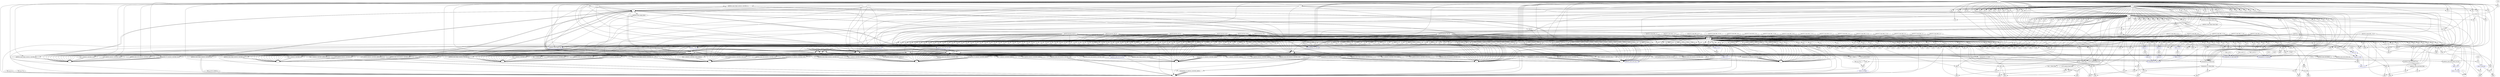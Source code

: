//----------------------------------------------------------------------------//
// Generated by LegUp High-Level Synthesis Tool Version 4.0 (http://legup.org)
// Compiled: Mon Jun  5 16:23:28 2017
// University of Toronto
// For research and academic purposes only. Commercial use is prohibited.
// Please send bugs to: legup@eecg.toronto.edu
// Date: Tue Jun 13 14:59:16 2017
//----------------------------------------------------------------------------//

digraph {
Node0x40cbdb0[label="?"];
Node0x465d5d0[label="0"];
Node0x465d5d0 -> Node0x40cbdb0;
Node0x46927f0[label="EQ"];
Node0x46927f0 -> Node0x40cbdb0;
Node0x4692ad0[label="EQ"];
Node0x4692ad0 -> Node0x40cbdb0;
Node0x4692da0[label="EQ"];
Node0x4692da0 -> Node0x40cbdb0;
Node0x40ce9f0[label="?"];
Node0x465d5d0 -> Node0x40ce9f0;
Node0x4652540[label="platform_main_begin_memory_controller_en..."];
Node0x4652540 -> Node0x40ce9f0;
Node0x4652540 -> Node0x40ce9f0;
Node0x4654020[label="crc32_gentab_memory_controller_enable_a"];
Node0x4654020 -> Node0x40ce9f0;
Node0x4654020 -> Node0x40ce9f0;
Node0x4655930[label="func_1_memory_controller_enable_a"];
Node0x4655930 -> Node0x40ce9f0;
Node0x4655930 -> Node0x40ce9f0;
Node0x4657d80[label="transparent_crc_memory_controller_enable..."];
Node0x4657d80 -> Node0x40ce9f0;
Node0x4657d80 -> Node0x40ce9f0;
Node0x4657d80 -> Node0x40ce9f0;
Node0x4657d80 -> Node0x40ce9f0;
Node0x4657d80 -> Node0x40ce9f0;
Node0x4657d80 -> Node0x40ce9f0;
Node0x465a720[label="platform_main_end_memory_controller_enab..."];
Node0x465a720 -> Node0x40ce9f0;
Node0x465a720 -> Node0x40ce9f0;
Node0x46671d0[label="1"];
Node0x46671d0 -> Node0x40ce9f0;
Node0x46671d0 -> Node0x40ce9f0;
Node0x46671d0 -> Node0x40ce9f0;
Node0x46671d0 -> Node0x40ce9f0;
Node0x4693200[label="EQ"];
Node0x4693200 -> Node0x40ce9f0;
Node0x4693a60[label="EQ"];
Node0x4693a60 -> Node0x40ce9f0;
Node0x4693d20[label="EQ"];
Node0x4693d20 -> Node0x40ce9f0;
Node0x4693fe0[label="EQ"];
Node0x4693fe0 -> Node0x40ce9f0;
Node0x46942a0[label="EQ"];
Node0x46942a0 -> Node0x40ce9f0;
Node0x4694560[label="EQ"];
Node0x4694560 -> Node0x40ce9f0;
Node0x4694820[label="EQ"];
Node0x4694820 -> Node0x40ce9f0;
Node0x4694ae0[label="EQ"];
Node0x4694ae0 -> Node0x40ce9f0;
Node0x4694da0[label="EQ"];
Node0x4694da0 -> Node0x40ce9f0;
Node0x4695060[label="EQ"];
Node0x4695060 -> Node0x40ce9f0;
Node0x4695320[label="EQ"];
Node0x4695320 -> Node0x40ce9f0;
Node0x46955e0[label="EQ"];
Node0x46955e0 -> Node0x40ce9f0;
Node0x46958a0[label="EQ"];
Node0x46958a0 -> Node0x40ce9f0;
Node0x4695b60[label="EQ"];
Node0x4695b60 -> Node0x40ce9f0;
Node0x4695f30[label="EQ"];
Node0x4695f30 -> Node0x40ce9f0;
Node0x46961f0[label="EQ"];
Node0x46961f0 -> Node0x40ce9f0;
Node0x46964b0[label="EQ"];
Node0x46964b0 -> Node0x40ce9f0;
Node0x4696770[label="EQ"];
Node0x4696770 -> Node0x40ce9f0;
Node0x40ced90[label="?"];
Node0x465d5d0 -> Node0x40ced90;
Node0x4652720[label="platform_main_begin_memory_controller_ad..."];
Node0x4652720 -> Node0x40ced90;
Node0x4652720 -> Node0x40ced90;
Node0x4654200[label="crc32_gentab_memory_controller_address_a"];
Node0x4654200 -> Node0x40ced90;
Node0x4654200 -> Node0x40ced90;
Node0x4655b10[label="func_1_memory_controller_address_a"];
Node0x4655b10 -> Node0x40ced90;
Node0x4655b10 -> Node0x40ced90;
Node0x4658020[label="transparent_crc_memory_controller_addres..."];
Node0x4658020 -> Node0x40ced90;
Node0x4658020 -> Node0x40ced90;
Node0x4658020 -> Node0x40ced90;
Node0x4658020 -> Node0x40ced90;
Node0x4658020 -> Node0x40ced90;
Node0x4658020 -> Node0x40ced90;
Node0x465a9c0[label="platform_main_end_memory_controller_addr..."];
Node0x465a9c0 -> Node0x40ced90;
Node0x465a9c0 -> Node0x40ced90;
Node0x4696bd0[label="`TAG_g_g_2_a"];
Node0x4696bd0 -> Node0x40ced90;
Node0x4697180[label="main_6_scevgep",color=blue];
Node0x4697180 -> Node0x40ced90;
Node0x4697fa0[label="`TAG_g_g_74_a"];
Node0x4697fa0 -> Node0x40ced90;
Node0x4698180[label="`TAG_g_crc32_context_a"];
Node0x4698180 -> Node0x40ced90;
Node0x4698380[label="EQ"];
Node0x4698380 -> Node0x40ced90;
Node0x4698660[label="EQ"];
Node0x4698660 -> Node0x40ced90;
Node0x4698920[label="EQ"];
Node0x4698920 -> Node0x40ced90;
Node0x4698be0[label="EQ"];
Node0x4698be0 -> Node0x40ced90;
Node0x4698ea0[label="EQ"];
Node0x4698ea0 -> Node0x40ced90;
Node0x4699160[label="EQ"];
Node0x4699160 -> Node0x40ced90;
Node0x4699420[label="EQ"];
Node0x4699420 -> Node0x40ced90;
Node0x46996e0[label="EQ"];
Node0x46996e0 -> Node0x40ced90;
Node0x46999a0[label="EQ"];
Node0x46999a0 -> Node0x40ced90;
Node0x4699c60[label="EQ"];
Node0x4699c60 -> Node0x40ced90;
Node0x4699f20[label="EQ"];
Node0x4699f20 -> Node0x40ced90;
Node0x469a1e0[label="EQ"];
Node0x469a1e0 -> Node0x40ced90;
Node0x469a4a0[label="EQ"];
Node0x469a4a0 -> Node0x40ced90;
Node0x469a760[label="EQ"];
Node0x469a760 -> Node0x40ced90;
Node0x469ab30[label="EQ"];
Node0x469ab30 -> Node0x40ced90;
Node0x469adf0[label="EQ"];
Node0x469adf0 -> Node0x40ced90;
Node0x469b0b0[label="EQ"];
Node0x469b0b0 -> Node0x40ced90;
Node0x469b370[label="EQ"];
Node0x469b370 -> Node0x40ced90;
Node0x40cef50[label="?"];
Node0x465d5d0 -> Node0x40cef50;
Node0x46528a0[label="platform_main_begin_memory_controller_wr..."];
Node0x46528a0 -> Node0x40cef50;
Node0x46528a0 -> Node0x40cef50;
Node0x46543a0[label="crc32_gentab_memory_controller_write_ena..."];
Node0x46543a0 -> Node0x40cef50;
Node0x46543a0 -> Node0x40cef50;
Node0x4655cb0[label="func_1_memory_controller_write_enable_a"];
Node0x4655cb0 -> Node0x40cef50;
Node0x4655cb0 -> Node0x40cef50;
Node0x46582b0[label="transparent_crc_memory_controller_write_..."];
Node0x46582b0 -> Node0x40cef50;
Node0x46582b0 -> Node0x40cef50;
Node0x46582b0 -> Node0x40cef50;
Node0x46582b0 -> Node0x40cef50;
Node0x46582b0 -> Node0x40cef50;
Node0x46582b0 -> Node0x40cef50;
Node0x465ac50[label="platform_main_end_memory_controller_writ..."];
Node0x465ac50 -> Node0x40cef50;
Node0x465ac50 -> Node0x40cef50;
Node0x465d5d0 -> Node0x40cef50;
Node0x465d5d0 -> Node0x40cef50;
Node0x465d5d0 -> Node0x40cef50;
Node0x465d5d0 -> Node0x40cef50;
Node0x469b7d0[label="EQ"];
Node0x469b7d0 -> Node0x40cef50;
Node0x469c030[label="EQ"];
Node0x469c030 -> Node0x40cef50;
Node0x469c2f0[label="EQ"];
Node0x469c2f0 -> Node0x40cef50;
Node0x469c5b0[label="EQ"];
Node0x469c5b0 -> Node0x40cef50;
Node0x469c870[label="EQ"];
Node0x469c870 -> Node0x40cef50;
Node0x469cb30[label="EQ"];
Node0x469cb30 -> Node0x40cef50;
Node0x469cdf0[label="EQ"];
Node0x469cdf0 -> Node0x40cef50;
Node0x469d0b0[label="EQ"];
Node0x469d0b0 -> Node0x40cef50;
Node0x469d370[label="EQ"];
Node0x469d370 -> Node0x40cef50;
Node0x469d630[label="EQ"];
Node0x469d630 -> Node0x40cef50;
Node0x469d8f0[label="EQ"];
Node0x469d8f0 -> Node0x40cef50;
Node0x469dbb0[label="EQ"];
Node0x469dbb0 -> Node0x40cef50;
Node0x469de70[label="EQ"];
Node0x469de70 -> Node0x40cef50;
Node0x469e130[label="EQ"];
Node0x469e130 -> Node0x40cef50;
Node0x469e500[label="EQ"];
Node0x469e500 -> Node0x40cef50;
Node0x469e7c0[label="EQ"];
Node0x469e7c0 -> Node0x40cef50;
Node0x469ea80[label="EQ"];
Node0x469ea80 -> Node0x40cef50;
Node0x469ed40[label="EQ"];
Node0x469ed40 -> Node0x40cef50;
Node0x4651920[label="?"];
Node0x465d5d0 -> Node0x4651920;
Node0x4652a40[label="platform_main_begin_memory_controller_in..."];
Node0x4652a40 -> Node0x4651920;
Node0x4652a40 -> Node0x4651920;
Node0x4654540[label="crc32_gentab_memory_controller_in_a"];
Node0x4654540 -> Node0x4651920;
Node0x4654540 -> Node0x4651920;
Node0x4655eb0[label="func_1_memory_controller_in_a"];
Node0x4655eb0 -> Node0x4651920;
Node0x4655eb0 -> Node0x4651920;
Node0x4658510[label="transparent_crc_memory_controller_in_a"];
Node0x4658510 -> Node0x4651920;
Node0x4658510 -> Node0x4651920;
Node0x4658510 -> Node0x4651920;
Node0x4658510 -> Node0x4651920;
Node0x4658510 -> Node0x4651920;
Node0x4658510 -> Node0x4651920;
Node0x465aeb0[label="platform_main_end_memory_controller_in_a"];
Node0x465aeb0 -> Node0x4651920;
Node0x465aeb0 -> Node0x4651920;
Node0x469f1a0[label="EQ"];
Node0x469f1a0 -> Node0x4651920;
Node0x469f830[label="EQ"];
Node0x469f830 -> Node0x4651920;
Node0x469fb80[label="EQ"];
Node0x469fb80 -> Node0x4651920;
Node0x469fe40[label="EQ"];
Node0x469fe40 -> Node0x4651920;
Node0x46a0100[label="EQ"];
Node0x46a0100 -> Node0x4651920;
Node0x46a03c0[label="EQ"];
Node0x46a03c0 -> Node0x4651920;
Node0x46a0680[label="EQ"];
Node0x46a0680 -> Node0x4651920;
Node0x46a0940[label="EQ"];
Node0x46a0940 -> Node0x4651920;
Node0x46a0c00[label="EQ"];
Node0x46a0c00 -> Node0x4651920;
Node0x46a0ec0[label="EQ"];
Node0x46a0ec0 -> Node0x4651920;
Node0x46a1180[label="EQ"];
Node0x46a1180 -> Node0x4651920;
Node0x46a1440[label="EQ"];
Node0x46a1440 -> Node0x4651920;
Node0x46a1700[label="EQ"];
Node0x46a1700 -> Node0x4651920;
Node0x46a19c0[label="EQ"];
Node0x46a19c0 -> Node0x4651920;
Node0x4651a40[label="?"];
Node0x465d5d0 -> Node0x4651a40;
Node0x4652ca0[label="platform_main_begin_memory_controller_si..."];
Node0x4652ca0 -> Node0x4651a40;
Node0x4652ca0 -> Node0x4651a40;
Node0x4654750[label="crc32_gentab_memory_controller_size_a"];
Node0x4654750 -> Node0x4651a40;
Node0x4654750 -> Node0x4651a40;
Node0x4656180[label="func_1_memory_controller_size_a"];
Node0x4656180 -> Node0x4651a40;
Node0x4656180 -> Node0x4651a40;
Node0x46587e0[label="transparent_crc_memory_controller_size_a"];
Node0x46587e0 -> Node0x4651a40;
Node0x46587e0 -> Node0x4651a40;
Node0x46587e0 -> Node0x4651a40;
Node0x46587e0 -> Node0x4651a40;
Node0x46587e0 -> Node0x4651a40;
Node0x46587e0 -> Node0x4651a40;
Node0x465b180[label="platform_main_end_memory_controller_size..."];
Node0x465b180 -> Node0x4651a40;
Node0x465b180 -> Node0x4651a40;
Node0x46a1e20[label="0"];
Node0x46a1e20 -> Node0x4651a40;
Node0x46a23d0[label="2"];
Node0x46a23d0 -> Node0x4651a40;
Node0x46a2660[label="2"];
Node0x46a2660 -> Node0x4651a40;
Node0x46a2860[label="2"];
Node0x46a2860 -> Node0x4651a40;
Node0x46a2a60[label="EQ"];
Node0x46a2a60 -> Node0x4651a40;
Node0x46a2d40[label="EQ"];
Node0x46a2d40 -> Node0x4651a40;
Node0x46a3000[label="EQ"];
Node0x46a3000 -> Node0x4651a40;
Node0x46a32c0[label="EQ"];
Node0x46a32c0 -> Node0x4651a40;
Node0x46a3580[label="EQ"];
Node0x46a3580 -> Node0x4651a40;
Node0x46a3840[label="EQ"];
Node0x46a3840 -> Node0x4651a40;
Node0x46a3b00[label="EQ"];
Node0x46a3b00 -> Node0x4651a40;
Node0x46a3dc0[label="EQ"];
Node0x46a3dc0 -> Node0x4651a40;
Node0x46a4080[label="EQ"];
Node0x46a4080 -> Node0x4651a40;
Node0x46a4340[label="EQ"];
Node0x46a4340 -> Node0x4651a40;
Node0x46a4600[label="EQ"];
Node0x46a4600 -> Node0x4651a40;
Node0x46a48c0[label="EQ"];
Node0x46a48c0 -> Node0x4651a40;
Node0x46a4b80[label="EQ"];
Node0x46a4b80 -> Node0x4651a40;
Node0x46a4e40[label="EQ"];
Node0x46a4e40 -> Node0x4651a40;
Node0x46a5210[label="EQ"];
Node0x46a5210 -> Node0x4651a40;
Node0x46a54d0[label="EQ"];
Node0x46a54d0 -> Node0x4651a40;
Node0x46a5790[label="EQ"];
Node0x46a5790 -> Node0x4651a40;
Node0x46a5a50[label="EQ"];
Node0x46a5a50 -> Node0x4651a40;
Node0x4651c10[label="?"];
Node0x465d5d0 -> Node0x4651c10;
Node0x4652f10[label="platform_main_begin_memory_controller_en..."];
Node0x4652f10 -> Node0x4651c10;
Node0x4652f10 -> Node0x4651c10;
Node0x4653430[label="crc32_gentab_memory_controller_enable_b"];
Node0x4653430 -> Node0x4651c10;
Node0x4653430 -> Node0x4651c10;
Node0x4656460[label="func_1_memory_controller_enable_b"];
Node0x4656460 -> Node0x4651c10;
Node0x4656460 -> Node0x4651c10;
Node0x4658ac0[label="transparent_crc_memory_controller_enable..."];
Node0x4658ac0 -> Node0x4651c10;
Node0x4658ac0 -> Node0x4651c10;
Node0x4658ac0 -> Node0x4651c10;
Node0x4658ac0 -> Node0x4651c10;
Node0x4658ac0 -> Node0x4651c10;
Node0x4658ac0 -> Node0x4651c10;
Node0x465b460[label="platform_main_end_memory_controller_enab..."];
Node0x465b460 -> Node0x4651c10;
Node0x465b460 -> Node0x4651c10;
Node0x46a5eb0[label="EQ"];
Node0x46a5eb0 -> Node0x4651c10;
Node0x46a6540[label="EQ"];
Node0x46a6540 -> Node0x4651c10;
Node0x46a6890[label="EQ"];
Node0x46a6890 -> Node0x4651c10;
Node0x46a6b50[label="EQ"];
Node0x46a6b50 -> Node0x4651c10;
Node0x46a6e10[label="EQ"];
Node0x46a6e10 -> Node0x4651c10;
Node0x46a70d0[label="EQ"];
Node0x46a70d0 -> Node0x4651c10;
Node0x46a7390[label="EQ"];
Node0x46a7390 -> Node0x4651c10;
Node0x46a7650[label="EQ"];
Node0x46a7650 -> Node0x4651c10;
Node0x46a7910[label="EQ"];
Node0x46a7910 -> Node0x4651c10;
Node0x46a7bd0[label="EQ"];
Node0x46a7bd0 -> Node0x4651c10;
Node0x46a7e90[label="EQ"];
Node0x46a7e90 -> Node0x4651c10;
Node0x46a8150[label="EQ"];
Node0x46a8150 -> Node0x4651c10;
Node0x46a8410[label="EQ"];
Node0x46a8410 -> Node0x4651c10;
Node0x46a86d0[label="EQ"];
Node0x46a86d0 -> Node0x4651c10;
Node0x4651ca0[label="?"];
Node0x465d5d0 -> Node0x4651ca0;
Node0x46530d0[label="platform_main_begin_memory_controller_ad..."];
Node0x46530d0 -> Node0x4651ca0;
Node0x46530d0 -> Node0x4651ca0;
Node0x4654bb0[label="crc32_gentab_memory_controller_address_b"];
Node0x4654bb0 -> Node0x4651ca0;
Node0x4654bb0 -> Node0x4651ca0;
Node0x46566e0[label="func_1_memory_controller_address_b"];
Node0x46566e0 -> Node0x4651ca0;
Node0x46566e0 -> Node0x4651ca0;
Node0x4658d40[label="transparent_crc_memory_controller_addres..."];
Node0x4658d40 -> Node0x4651ca0;
Node0x4658d40 -> Node0x4651ca0;
Node0x4658d40 -> Node0x4651ca0;
Node0x4658d40 -> Node0x4651ca0;
Node0x4658d40 -> Node0x4651ca0;
Node0x4658d40 -> Node0x4651ca0;
Node0x465b6e0[label="platform_main_end_memory_controller_addr..."];
Node0x465b6e0 -> Node0x4651ca0;
Node0x465b6e0 -> Node0x4651ca0;
Node0x46a8b30[label="EQ"];
Node0x46a8b30 -> Node0x4651ca0;
Node0x46a91c0[label="EQ"];
Node0x46a91c0 -> Node0x4651ca0;
Node0x46a9510[label="EQ"];
Node0x46a9510 -> Node0x4651ca0;
Node0x46a97d0[label="EQ"];
Node0x46a97d0 -> Node0x4651ca0;
Node0x46a9a90[label="EQ"];
Node0x46a9a90 -> Node0x4651ca0;
Node0x46a9d50[label="EQ"];
Node0x46a9d50 -> Node0x4651ca0;
Node0x46aa010[label="EQ"];
Node0x46aa010 -> Node0x4651ca0;
Node0x46aa2d0[label="EQ"];
Node0x46aa2d0 -> Node0x4651ca0;
Node0x46aa590[label="EQ"];
Node0x46aa590 -> Node0x4651ca0;
Node0x46aa850[label="EQ"];
Node0x46aa850 -> Node0x4651ca0;
Node0x46aab10[label="EQ"];
Node0x46aab10 -> Node0x4651ca0;
Node0x46aadd0[label="EQ"];
Node0x46aadd0 -> Node0x4651ca0;
Node0x46ab090[label="EQ"];
Node0x46ab090 -> Node0x4651ca0;
Node0x46ab350[label="EQ"];
Node0x46ab350 -> Node0x4651ca0;
Node0x4651d50[label="?"];
Node0x465d5d0 -> Node0x4651d50;
Node0x4653290[label="platform_main_begin_memory_controller_wr..."];
Node0x4653290 -> Node0x4651d50;
Node0x4653290 -> Node0x4651d50;
Node0x4654d70[label="crc32_gentab_memory_controller_write_ena..."];
Node0x4654d70 -> Node0x4651d50;
Node0x4654d70 -> Node0x4651d50;
Node0x4656960[label="func_1_memory_controller_write_enable_b"];
Node0x4656960 -> Node0x4651d50;
Node0x4656960 -> Node0x4651d50;
Node0x3ef6fc0[label="transparent_crc_memory_controller_write_..."];
Node0x3ef6fc0 -> Node0x4651d50;
Node0x3ef6fc0 -> Node0x4651d50;
Node0x3ef6fc0 -> Node0x4651d50;
Node0x3ef6fc0 -> Node0x4651d50;
Node0x3ef6fc0 -> Node0x4651d50;
Node0x3ef6fc0 -> Node0x4651d50;
Node0x465b960[label="platform_main_end_memory_controller_writ..."];
Node0x465b960 -> Node0x4651d50;
Node0x465b960 -> Node0x4651d50;
Node0x46ab7b0[label="EQ"];
Node0x46ab7b0 -> Node0x4651d50;
Node0x46abe40[label="EQ"];
Node0x46abe40 -> Node0x4651d50;
Node0x46ac190[label="EQ"];
Node0x46ac190 -> Node0x4651d50;
Node0x46ac450[label="EQ"];
Node0x46ac450 -> Node0x4651d50;
Node0x46ac710[label="EQ"];
Node0x46ac710 -> Node0x4651d50;
Node0x46ac9d0[label="EQ"];
Node0x46ac9d0 -> Node0x4651d50;
Node0x46acc90[label="EQ"];
Node0x46acc90 -> Node0x4651d50;
Node0x46acf50[label="EQ"];
Node0x46acf50 -> Node0x4651d50;
Node0x46ad210[label="EQ"];
Node0x46ad210 -> Node0x4651d50;
Node0x46ad4d0[label="EQ"];
Node0x46ad4d0 -> Node0x4651d50;
Node0x46ad790[label="EQ"];
Node0x46ad790 -> Node0x4651d50;
Node0x46ada50[label="EQ"];
Node0x46ada50 -> Node0x4651d50;
Node0x46add10[label="EQ"];
Node0x46add10 -> Node0x4651d50;
Node0x46adfd0[label="EQ"];
Node0x46adfd0 -> Node0x4651d50;
Node0x46519b0[label="?"];
Node0x465d5d0 -> Node0x46519b0;
Node0x4652c50[label="platform_main_begin_memory_controller_in..."];
Node0x4652c50 -> Node0x46519b0;
Node0x4652c50 -> Node0x46519b0;
Node0x4654700[label="crc32_gentab_memory_controller_in_b"];
Node0x4654700 -> Node0x46519b0;
Node0x4654700 -> Node0x46519b0;
Node0x4656130[label="func_1_memory_controller_in_b"];
Node0x4656130 -> Node0x46519b0;
Node0x4656130 -> Node0x46519b0;
Node0x4658790[label="transparent_crc_memory_controller_in_b"];
Node0x4658790 -> Node0x46519b0;
Node0x4658790 -> Node0x46519b0;
Node0x4658790 -> Node0x46519b0;
Node0x4658790 -> Node0x46519b0;
Node0x4658790 -> Node0x46519b0;
Node0x4658790 -> Node0x46519b0;
Node0x465b130[label="platform_main_end_memory_controller_in_b"];
Node0x465b130 -> Node0x46519b0;
Node0x465b130 -> Node0x46519b0;
Node0x46ae430[label="EQ"];
Node0x46ae430 -> Node0x46519b0;
Node0x46aeac0[label="EQ"];
Node0x46aeac0 -> Node0x46519b0;
Node0x46aee10[label="EQ"];
Node0x46aee10 -> Node0x46519b0;
Node0x46af0d0[label="EQ"];
Node0x46af0d0 -> Node0x46519b0;
Node0x46af390[label="EQ"];
Node0x46af390 -> Node0x46519b0;
Node0x46af650[label="EQ"];
Node0x46af650 -> Node0x46519b0;
Node0x46af910[label="EQ"];
Node0x46af910 -> Node0x46519b0;
Node0x46afbd0[label="EQ"];
Node0x46afbd0 -> Node0x46519b0;
Node0x46afe90[label="EQ"];
Node0x46afe90 -> Node0x46519b0;
Node0x46b0150[label="EQ"];
Node0x46b0150 -> Node0x46519b0;
Node0x46b0410[label="EQ"];
Node0x46b0410 -> Node0x46519b0;
Node0x46b06d0[label="EQ"];
Node0x46b06d0 -> Node0x46519b0;
Node0x46b0990[label="EQ"];
Node0x46b0990 -> Node0x46519b0;
Node0x46b0c50[label="EQ"];
Node0x46b0c50 -> Node0x46519b0;
Node0x4651f30[label="?"];
Node0x465d5d0 -> Node0x4651f30;
Node0x4653690[label="platform_main_begin_memory_controller_si..."];
Node0x4653690 -> Node0x4651f30;
Node0x4653690 -> Node0x4651f30;
Node0x4655130[label="crc32_gentab_memory_controller_size_b"];
Node0x4655130 -> Node0x4651f30;
Node0x4655130 -> Node0x4651f30;
Node0x4656ea0[label="func_1_memory_controller_size_b"];
Node0x4656ea0 -> Node0x4651f30;
Node0x4656ea0 -> Node0x4651f30;
Node0x4659440[label="transparent_crc_memory_controller_size_b"];
Node0x4659440 -> Node0x4651f30;
Node0x4659440 -> Node0x4651f30;
Node0x4659440 -> Node0x4651f30;
Node0x4659440 -> Node0x4651f30;
Node0x4659440 -> Node0x4651f30;
Node0x4659440 -> Node0x4651f30;
Node0x465bea0[label="platform_main_end_memory_controller_size..."];
Node0x465bea0 -> Node0x4651f30;
Node0x465bea0 -> Node0x4651f30;
Node0x46b10b0[label="EQ"];
Node0x46b10b0 -> Node0x4651f30;
Node0x46b1740[label="EQ"];
Node0x46b1740 -> Node0x4651f30;
Node0x46b1a90[label="EQ"];
Node0x46b1a90 -> Node0x4651f30;
Node0x46b1d50[label="EQ"];
Node0x46b1d50 -> Node0x4651f30;
Node0x46b2010[label="EQ"];
Node0x46b2010 -> Node0x4651f30;
Node0x46b22d0[label="EQ"];
Node0x46b22d0 -> Node0x4651f30;
Node0x46b2590[label="EQ"];
Node0x46b2590 -> Node0x4651f30;
Node0x46b2850[label="EQ"];
Node0x46b2850 -> Node0x4651f30;
Node0x46b2b10[label="EQ"];
Node0x46b2b10 -> Node0x4651f30;
Node0x46b2dd0[label="EQ"];
Node0x46b2dd0 -> Node0x4651f30;
Node0x46b3090[label="EQ"];
Node0x46b3090 -> Node0x4651f30;
Node0x46b3350[label="EQ"];
Node0x46b3350 -> Node0x4651f30;
Node0x46b3610[label="EQ"];
Node0x46b3610 -> Node0x4651f30;
Node0x46b38d0[label="EQ"];
Node0x46b38d0 -> Node0x4651f30;
Node0x46520d0[label="?"];
Node0x46b3c40[label="0"];
Node0x46b3c40 -> Node0x46520d0;
Node0x46b3e60[label="main_13_18_reg",shape=box,color=blue];
Node0x46b3e60 -> Node0x46520d0;
Node0x46b5240[label="EQ"];
Node0x46b5240 -> Node0x46520d0;
Node0x46b5510[label="EQ"];
Node0x46b5510 -> Node0x46520d0;
Node0x40cceb0[label="?"];
Node0x40cceb0 -> Node0x46927f0;
Node0x465d5d0 -> Node0x46927f0;
Node0x4661940[label="cur_state",shape=box];
Node0x4661940 -> Node0x4692ad0;
Node0x4661b40[label="LEGUP_0"];
Node0x4661b40 -> Node0x4692ad0;
Node0x4661940 -> Node0x4692da0;
Node0x4664100[label="LEGUP_F_main_BB__13_29"];
Node0x4664100 -> Node0x4692da0;
Node0x4652380[label="?"];
Node0x4652380 -> Node0x4652540;
Node0x40e5000[label="?"];
Node0x40e5000 -> Node0x4652540;
Node0x4653ed0[label="?"];
Node0x4653ed0 -> Node0x4654020;
Node0x40f0030[label="?"];
Node0x40f0030 -> Node0x4654020;
Node0x46557e0[label="?"];
Node0x46557e0 -> Node0x4655930;
Node0x40fce80[label="?"];
Node0x40fce80 -> Node0x4655930;
Node0x4657ba0[label="?"];
Node0x4657ba0 -> Node0x4657d80;
Node0x46c9710[label="?"];
Node0x46c9710 -> Node0x4657d80;
Node0x465a540[label="?"];
Node0x465a540 -> Node0x465a720;
Node0x46ca0a0[label="?"];
Node0x46ca0a0 -> Node0x465a720;
Node0x4661940 -> Node0x4693200;
Node0x4662010[label="LEGUP_function_call_2"];
Node0x4662010 -> Node0x4693200;
Node0x4661940 -> Node0x4693a60;
Node0x4662010 -> Node0x4693a60;
Node0x4661940 -> Node0x4693d20;
Node0x4662130[label="LEGUP_function_call_4"];
Node0x4662130 -> Node0x4693d20;
Node0x4661940 -> Node0x4693fe0;
Node0x4662130 -> Node0x4693fe0;
Node0x4661940 -> Node0x46942a0;
Node0x4662a50[label="LEGUP_function_call_6"];
Node0x4662a50 -> Node0x46942a0;
Node0x4661940 -> Node0x4694560;
Node0x4662a50 -> Node0x4694560;
Node0x4661940 -> Node0x4694820;
Node0x4663470[label="LEGUP_function_call_10"];
Node0x4663470 -> Node0x4694820;
Node0x4661940 -> Node0x4694ae0;
Node0x4663470 -> Node0x4694ae0;
Node0x4661940 -> Node0x4694da0;
Node0x46645a0[label="LEGUP_function_call_16"];
Node0x46645a0 -> Node0x4694da0;
Node0x4661940 -> Node0x4695060;
Node0x46645a0 -> Node0x4695060;
Node0x4661940 -> Node0x4695320;
Node0x4665710[label="LEGUP_function_call_24"];
Node0x4665710 -> Node0x4695320;
Node0x4661940 -> Node0x46955e0;
Node0x4665710 -> Node0x46955e0;
Node0x4661940 -> Node0x46958a0;
Node0x46660a0[label="LEGUP_function_call_28"];
Node0x46660a0 -> Node0x46958a0;
Node0x4661940 -> Node0x4695b60;
Node0x46660a0 -> Node0x4695b60;
Node0x4661940 -> Node0x4695f30;
Node0x4662ca0[label="LEGUP_F_main_BB__0_7"];
Node0x4662ca0 -> Node0x4695f30;
Node0x4661940 -> Node0x46961f0;
Node0x4663db0[label="LEGUP_F_main_BB__6_13"];
Node0x4663db0 -> Node0x46961f0;
Node0x4661940 -> Node0x46964b0;
Node0x4663bb0[label="LEGUP_F_main_BB__13_21"];
Node0x4663bb0 -> Node0x46964b0;
Node0x4661940 -> Node0x4696770;
Node0x4665960[label="LEGUP_F_main_BB__13_25"];
Node0x4665960 -> Node0x4696770;
Node0x4652380 -> Node0x4652720;
Node0x40e5000 -> Node0x4652720;
Node0x4653ed0 -> Node0x4654200;
Node0x40f0030 -> Node0x4654200;
Node0x46557e0 -> Node0x4655b10;
Node0x40fce80 -> Node0x4655b10;
Node0x4657ba0 -> Node0x4658020;
Node0x46c9710 -> Node0x4658020;
Node0x465a540 -> Node0x465a9c0;
Node0x46ca0a0 -> Node0x465a9c0;
Node0x4697410[label="ADD"];
Node0x4697410 -> Node0x4697180;
Node0x4697ce0[label="EQ"];
Node0x4697ce0 -> Node0x4697180;
Node0x4661940 -> Node0x4698380;
Node0x4662010 -> Node0x4698380;
Node0x4661940 -> Node0x4698660;
Node0x4662010 -> Node0x4698660;
Node0x4661940 -> Node0x4698920;
Node0x4662130 -> Node0x4698920;
Node0x4661940 -> Node0x4698be0;
Node0x4662130 -> Node0x4698be0;
Node0x4661940 -> Node0x4698ea0;
Node0x4662a50 -> Node0x4698ea0;
Node0x4661940 -> Node0x4699160;
Node0x4662a50 -> Node0x4699160;
Node0x4661940 -> Node0x4699420;
Node0x4663470 -> Node0x4699420;
Node0x4661940 -> Node0x46996e0;
Node0x4663470 -> Node0x46996e0;
Node0x4661940 -> Node0x46999a0;
Node0x46645a0 -> Node0x46999a0;
Node0x4661940 -> Node0x4699c60;
Node0x46645a0 -> Node0x4699c60;
Node0x4661940 -> Node0x4699f20;
Node0x4665710 -> Node0x4699f20;
Node0x4661940 -> Node0x469a1e0;
Node0x4665710 -> Node0x469a1e0;
Node0x4661940 -> Node0x469a4a0;
Node0x46660a0 -> Node0x469a4a0;
Node0x4661940 -> Node0x469a760;
Node0x46660a0 -> Node0x469a760;
Node0x4661940 -> Node0x469ab30;
Node0x4662ca0 -> Node0x469ab30;
Node0x4661940 -> Node0x469adf0;
Node0x4663db0 -> Node0x469adf0;
Node0x4661940 -> Node0x469b0b0;
Node0x4663bb0 -> Node0x469b0b0;
Node0x4661940 -> Node0x469b370;
Node0x4665960 -> Node0x469b370;
Node0x4652380 -> Node0x46528a0;
Node0x40e5000 -> Node0x46528a0;
Node0x4653ed0 -> Node0x46543a0;
Node0x40f0030 -> Node0x46543a0;
Node0x46557e0 -> Node0x4655cb0;
Node0x40fce80 -> Node0x4655cb0;
Node0x4657ba0 -> Node0x46582b0;
Node0x46c9710 -> Node0x46582b0;
Node0x465a540 -> Node0x465ac50;
Node0x46ca0a0 -> Node0x465ac50;
Node0x4661940 -> Node0x469b7d0;
Node0x4662010 -> Node0x469b7d0;
Node0x4661940 -> Node0x469c030;
Node0x4662010 -> Node0x469c030;
Node0x4661940 -> Node0x469c2f0;
Node0x4662130 -> Node0x469c2f0;
Node0x4661940 -> Node0x469c5b0;
Node0x4662130 -> Node0x469c5b0;
Node0x4661940 -> Node0x469c870;
Node0x4662a50 -> Node0x469c870;
Node0x4661940 -> Node0x469cb30;
Node0x4662a50 -> Node0x469cb30;
Node0x4661940 -> Node0x469cdf0;
Node0x4663470 -> Node0x469cdf0;
Node0x4661940 -> Node0x469d0b0;
Node0x4663470 -> Node0x469d0b0;
Node0x4661940 -> Node0x469d370;
Node0x46645a0 -> Node0x469d370;
Node0x4661940 -> Node0x469d630;
Node0x46645a0 -> Node0x469d630;
Node0x4661940 -> Node0x469d8f0;
Node0x4665710 -> Node0x469d8f0;
Node0x4661940 -> Node0x469dbb0;
Node0x4665710 -> Node0x469dbb0;
Node0x4661940 -> Node0x469de70;
Node0x46660a0 -> Node0x469de70;
Node0x4661940 -> Node0x469e130;
Node0x46660a0 -> Node0x469e130;
Node0x4661940 -> Node0x469e500;
Node0x4662ca0 -> Node0x469e500;
Node0x4661940 -> Node0x469e7c0;
Node0x4663db0 -> Node0x469e7c0;
Node0x4661940 -> Node0x469ea80;
Node0x4663bb0 -> Node0x469ea80;
Node0x4661940 -> Node0x469ed40;
Node0x4665960 -> Node0x469ed40;
Node0x4652380 -> Node0x4652a40;
Node0x40e5000 -> Node0x4652a40;
Node0x4653ed0 -> Node0x4654540;
Node0x40f0030 -> Node0x4654540;
Node0x46557e0 -> Node0x4655eb0;
Node0x40fce80 -> Node0x4655eb0;
Node0x4657ba0 -> Node0x4658510;
Node0x46c9710 -> Node0x4658510;
Node0x465a540 -> Node0x465aeb0;
Node0x46ca0a0 -> Node0x465aeb0;
Node0x4661940 -> Node0x469f1a0;
Node0x4662010 -> Node0x469f1a0;
Node0x4661940 -> Node0x469f830;
Node0x4662010 -> Node0x469f830;
Node0x4661940 -> Node0x469fb80;
Node0x4662130 -> Node0x469fb80;
Node0x4661940 -> Node0x469fe40;
Node0x4662130 -> Node0x469fe40;
Node0x4661940 -> Node0x46a0100;
Node0x4662a50 -> Node0x46a0100;
Node0x4661940 -> Node0x46a03c0;
Node0x4662a50 -> Node0x46a03c0;
Node0x4661940 -> Node0x46a0680;
Node0x4663470 -> Node0x46a0680;
Node0x4661940 -> Node0x46a0940;
Node0x4663470 -> Node0x46a0940;
Node0x4661940 -> Node0x46a0c00;
Node0x46645a0 -> Node0x46a0c00;
Node0x4661940 -> Node0x46a0ec0;
Node0x46645a0 -> Node0x46a0ec0;
Node0x4661940 -> Node0x46a1180;
Node0x4665710 -> Node0x46a1180;
Node0x4661940 -> Node0x46a1440;
Node0x4665710 -> Node0x46a1440;
Node0x4661940 -> Node0x46a1700;
Node0x46660a0 -> Node0x46a1700;
Node0x4661940 -> Node0x46a19c0;
Node0x46660a0 -> Node0x46a19c0;
Node0x4652380 -> Node0x4652ca0;
Node0x465d5d0 -> Node0x4652ca0;
Node0x40e5000 -> Node0x4652ca0;
Node0x4653ed0 -> Node0x4654750;
Node0x465d5d0 -> Node0x4654750;
Node0x40f0030 -> Node0x4654750;
Node0x46557e0 -> Node0x4656180;
Node0x465d5d0 -> Node0x4656180;
Node0x40fce80 -> Node0x4656180;
Node0x4657ba0 -> Node0x46587e0;
Node0x465d5d0 -> Node0x46587e0;
Node0x46c9710 -> Node0x46587e0;
Node0x465a540 -> Node0x465b180;
Node0x465d5d0 -> Node0x465b180;
Node0x46ca0a0 -> Node0x465b180;
Node0x4661940 -> Node0x46a2a60;
Node0x4662010 -> Node0x46a2a60;
Node0x4661940 -> Node0x46a2d40;
Node0x4662010 -> Node0x46a2d40;
Node0x4661940 -> Node0x46a3000;
Node0x4662130 -> Node0x46a3000;
Node0x4661940 -> Node0x46a32c0;
Node0x4662130 -> Node0x46a32c0;
Node0x4661940 -> Node0x46a3580;
Node0x4662a50 -> Node0x46a3580;
Node0x4661940 -> Node0x46a3840;
Node0x4662a50 -> Node0x46a3840;
Node0x4661940 -> Node0x46a3b00;
Node0x4663470 -> Node0x46a3b00;
Node0x4661940 -> Node0x46a3dc0;
Node0x4663470 -> Node0x46a3dc0;
Node0x4661940 -> Node0x46a4080;
Node0x46645a0 -> Node0x46a4080;
Node0x4661940 -> Node0x46a4340;
Node0x46645a0 -> Node0x46a4340;
Node0x4661940 -> Node0x46a4600;
Node0x4665710 -> Node0x46a4600;
Node0x4661940 -> Node0x46a48c0;
Node0x4665710 -> Node0x46a48c0;
Node0x4661940 -> Node0x46a4b80;
Node0x46660a0 -> Node0x46a4b80;
Node0x4661940 -> Node0x46a4e40;
Node0x46660a0 -> Node0x46a4e40;
Node0x4661940 -> Node0x46a5210;
Node0x4662ca0 -> Node0x46a5210;
Node0x4661940 -> Node0x46a54d0;
Node0x4663db0 -> Node0x46a54d0;
Node0x4661940 -> Node0x46a5790;
Node0x4663bb0 -> Node0x46a5790;
Node0x4661940 -> Node0x46a5a50;
Node0x4665960 -> Node0x46a5a50;
Node0x4652380 -> Node0x4652f10;
Node0x40e5000 -> Node0x4652f10;
Node0x4653ed0 -> Node0x4653430;
Node0x40f0030 -> Node0x4653430;
Node0x46557e0 -> Node0x4656460;
Node0x40fce80 -> Node0x4656460;
Node0x4657ba0 -> Node0x4658ac0;
Node0x46c9710 -> Node0x4658ac0;
Node0x465a540 -> Node0x465b460;
Node0x46ca0a0 -> Node0x465b460;
Node0x4661940 -> Node0x46a5eb0;
Node0x4662010 -> Node0x46a5eb0;
Node0x4661940 -> Node0x46a6540;
Node0x4662010 -> Node0x46a6540;
Node0x4661940 -> Node0x46a6890;
Node0x4662130 -> Node0x46a6890;
Node0x4661940 -> Node0x46a6b50;
Node0x4662130 -> Node0x46a6b50;
Node0x4661940 -> Node0x46a6e10;
Node0x4662a50 -> Node0x46a6e10;
Node0x4661940 -> Node0x46a70d0;
Node0x4662a50 -> Node0x46a70d0;
Node0x4661940 -> Node0x46a7390;
Node0x4663470 -> Node0x46a7390;
Node0x4661940 -> Node0x46a7650;
Node0x4663470 -> Node0x46a7650;
Node0x4661940 -> Node0x46a7910;
Node0x46645a0 -> Node0x46a7910;
Node0x4661940 -> Node0x46a7bd0;
Node0x46645a0 -> Node0x46a7bd0;
Node0x4661940 -> Node0x46a7e90;
Node0x4665710 -> Node0x46a7e90;
Node0x4661940 -> Node0x46a8150;
Node0x4665710 -> Node0x46a8150;
Node0x4661940 -> Node0x46a8410;
Node0x46660a0 -> Node0x46a8410;
Node0x4661940 -> Node0x46a86d0;
Node0x46660a0 -> Node0x46a86d0;
Node0x4652380 -> Node0x46530d0;
Node0x40e5000 -> Node0x46530d0;
Node0x4653ed0 -> Node0x4654bb0;
Node0x40f0030 -> Node0x4654bb0;
Node0x46557e0 -> Node0x46566e0;
Node0x40fce80 -> Node0x46566e0;
Node0x4657ba0 -> Node0x4658d40;
Node0x46c9710 -> Node0x4658d40;
Node0x465a540 -> Node0x465b6e0;
Node0x46ca0a0 -> Node0x465b6e0;
Node0x4661940 -> Node0x46a8b30;
Node0x4662010 -> Node0x46a8b30;
Node0x4661940 -> Node0x46a91c0;
Node0x4662010 -> Node0x46a91c0;
Node0x4661940 -> Node0x46a9510;
Node0x4662130 -> Node0x46a9510;
Node0x4661940 -> Node0x46a97d0;
Node0x4662130 -> Node0x46a97d0;
Node0x4661940 -> Node0x46a9a90;
Node0x4662a50 -> Node0x46a9a90;
Node0x4661940 -> Node0x46a9d50;
Node0x4662a50 -> Node0x46a9d50;
Node0x4661940 -> Node0x46aa010;
Node0x4663470 -> Node0x46aa010;
Node0x4661940 -> Node0x46aa2d0;
Node0x4663470 -> Node0x46aa2d0;
Node0x4661940 -> Node0x46aa590;
Node0x46645a0 -> Node0x46aa590;
Node0x4661940 -> Node0x46aa850;
Node0x46645a0 -> Node0x46aa850;
Node0x4661940 -> Node0x46aab10;
Node0x4665710 -> Node0x46aab10;
Node0x4661940 -> Node0x46aadd0;
Node0x4665710 -> Node0x46aadd0;
Node0x4661940 -> Node0x46ab090;
Node0x46660a0 -> Node0x46ab090;
Node0x4661940 -> Node0x46ab350;
Node0x46660a0 -> Node0x46ab350;
Node0x4652380 -> Node0x4653290;
Node0x40e5000 -> Node0x4653290;
Node0x4653ed0 -> Node0x4654d70;
Node0x40f0030 -> Node0x4654d70;
Node0x46557e0 -> Node0x4656960;
Node0x40fce80 -> Node0x4656960;
Node0x4657ba0 -> Node0x3ef6fc0;
Node0x46c9710 -> Node0x3ef6fc0;
Node0x465a540 -> Node0x465b960;
Node0x46ca0a0 -> Node0x465b960;
Node0x4661940 -> Node0x46ab7b0;
Node0x4662010 -> Node0x46ab7b0;
Node0x4661940 -> Node0x46abe40;
Node0x4662010 -> Node0x46abe40;
Node0x4661940 -> Node0x46ac190;
Node0x4662130 -> Node0x46ac190;
Node0x4661940 -> Node0x46ac450;
Node0x4662130 -> Node0x46ac450;
Node0x4661940 -> Node0x46ac710;
Node0x4662a50 -> Node0x46ac710;
Node0x4661940 -> Node0x46ac9d0;
Node0x4662a50 -> Node0x46ac9d0;
Node0x4661940 -> Node0x46acc90;
Node0x4663470 -> Node0x46acc90;
Node0x4661940 -> Node0x46acf50;
Node0x4663470 -> Node0x46acf50;
Node0x4661940 -> Node0x46ad210;
Node0x46645a0 -> Node0x46ad210;
Node0x4661940 -> Node0x46ad4d0;
Node0x46645a0 -> Node0x46ad4d0;
Node0x4661940 -> Node0x46ad790;
Node0x4665710 -> Node0x46ad790;
Node0x4661940 -> Node0x46ada50;
Node0x4665710 -> Node0x46ada50;
Node0x4661940 -> Node0x46add10;
Node0x46660a0 -> Node0x46add10;
Node0x4661940 -> Node0x46adfd0;
Node0x46660a0 -> Node0x46adfd0;
Node0x4652380 -> Node0x4652c50;
Node0x40e5000 -> Node0x4652c50;
Node0x4653ed0 -> Node0x4654700;
Node0x40f0030 -> Node0x4654700;
Node0x46557e0 -> Node0x4656130;
Node0x40fce80 -> Node0x4656130;
Node0x4657ba0 -> Node0x4658790;
Node0x46c9710 -> Node0x4658790;
Node0x465a540 -> Node0x465b130;
Node0x46ca0a0 -> Node0x465b130;
Node0x4661940 -> Node0x46ae430;
Node0x4662010 -> Node0x46ae430;
Node0x4661940 -> Node0x46aeac0;
Node0x4662010 -> Node0x46aeac0;
Node0x4661940 -> Node0x46aee10;
Node0x4662130 -> Node0x46aee10;
Node0x4661940 -> Node0x46af0d0;
Node0x4662130 -> Node0x46af0d0;
Node0x4661940 -> Node0x46af390;
Node0x4662a50 -> Node0x46af390;
Node0x4661940 -> Node0x46af650;
Node0x4662a50 -> Node0x46af650;
Node0x4661940 -> Node0x46af910;
Node0x4663470 -> Node0x46af910;
Node0x4661940 -> Node0x46afbd0;
Node0x4663470 -> Node0x46afbd0;
Node0x4661940 -> Node0x46afe90;
Node0x46645a0 -> Node0x46afe90;
Node0x4661940 -> Node0x46b0150;
Node0x46645a0 -> Node0x46b0150;
Node0x4661940 -> Node0x46b0410;
Node0x4665710 -> Node0x46b0410;
Node0x4661940 -> Node0x46b06d0;
Node0x4665710 -> Node0x46b06d0;
Node0x4661940 -> Node0x46b0990;
Node0x46660a0 -> Node0x46b0990;
Node0x4661940 -> Node0x46b0c50;
Node0x46660a0 -> Node0x46b0c50;
Node0x4652380 -> Node0x4653690;
Node0x465d5d0 -> Node0x4653690;
Node0x40e5000 -> Node0x4653690;
Node0x4653ed0 -> Node0x4655130;
Node0x465d5d0 -> Node0x4655130;
Node0x40f0030 -> Node0x4655130;
Node0x46557e0 -> Node0x4656ea0;
Node0x465d5d0 -> Node0x4656ea0;
Node0x40fce80 -> Node0x4656ea0;
Node0x4657ba0 -> Node0x4659440;
Node0x465d5d0 -> Node0x4659440;
Node0x46c9710 -> Node0x4659440;
Node0x465a540 -> Node0x465bea0;
Node0x465d5d0 -> Node0x465bea0;
Node0x46ca0a0 -> Node0x465bea0;
Node0x4661940 -> Node0x46b10b0;
Node0x4662010 -> Node0x46b10b0;
Node0x4661940 -> Node0x46b1740;
Node0x4662010 -> Node0x46b1740;
Node0x4661940 -> Node0x46b1a90;
Node0x4662130 -> Node0x46b1a90;
Node0x4661940 -> Node0x46b1d50;
Node0x4662130 -> Node0x46b1d50;
Node0x4661940 -> Node0x46b2010;
Node0x4662a50 -> Node0x46b2010;
Node0x4661940 -> Node0x46b22d0;
Node0x4662a50 -> Node0x46b22d0;
Node0x4661940 -> Node0x46b2590;
Node0x4663470 -> Node0x46b2590;
Node0x4661940 -> Node0x46b2850;
Node0x4663470 -> Node0x46b2850;
Node0x4661940 -> Node0x46b2b10;
Node0x46645a0 -> Node0x46b2b10;
Node0x4661940 -> Node0x46b2dd0;
Node0x46645a0 -> Node0x46b2dd0;
Node0x4661940 -> Node0x46b3090;
Node0x4665710 -> Node0x46b3090;
Node0x4661940 -> Node0x46b3350;
Node0x4665710 -> Node0x46b3350;
Node0x4661940 -> Node0x46b3610;
Node0x46660a0 -> Node0x46b3610;
Node0x4661940 -> Node0x46b38d0;
Node0x46660a0 -> Node0x46b38d0;
Node0x46b4080[label="main_13_18",color=blue];
Node0x46b4080 -> Node0x46b3e60;
Node0x46b4f80[label="EQ"];
Node0x46b4f80 -> Node0x46b3e60;
Node0x4661940 -> Node0x46b5240;
Node0x4661b40 -> Node0x46b5240;
Node0x4661940 -> Node0x46b5510;
Node0x4664100 -> Node0x46b5510;
Node0x465d5d0 -> Node0x40cceb0;
Node0x4661b40 -> Node0x4661940;
Node0x4661d60[label="LEGUP_F_main_BB__0_1"];
Node0x4661d60 -> Node0x4661940;
Node0x4661b40 -> Node0x4661940;
Node0x4661d60 -> Node0x4661940;
Node0x4662010 -> Node0x4661940;
Node0x4662010 -> Node0x4661940;
Node0x4662280[label="LEGUP_F_main_BB__0_3"];
Node0x4662280 -> Node0x4661940;
Node0x4662010 -> Node0x4661940;
Node0x4662280 -> Node0x4661940;
Node0x4662130 -> Node0x4661940;
Node0x4662130 -> Node0x4661940;
Node0x46627b0[label="LEGUP_F_main_BB__0_5"];
Node0x46627b0 -> Node0x4661940;
Node0x4662130 -> Node0x4661940;
Node0x46627b0 -> Node0x4661940;
Node0x4662a50 -> Node0x4661940;
Node0x4662a50 -> Node0x4661940;
Node0x4662ca0 -> Node0x4661940;
Node0x4662a50 -> Node0x4661940;
Node0x4662ca0 -> Node0x4661940;
Node0x4662fd0[label="LEGUP_F_main_BB__0_8"];
Node0x4662fd0 -> Node0x4661940;
Node0x4662fd0 -> Node0x4661940;
Node0x4663220[label="LEGUP_F_main_BB__0_9"];
Node0x4663220 -> Node0x4661940;
Node0x4663220 -> Node0x4661940;
Node0x4663470 -> Node0x4661940;
Node0x4663470 -> Node0x4661940;
Node0x46636c0[label="LEGUP_F_main_BB__0_11"];
Node0x46636c0 -> Node0x4661940;
Node0x4663470 -> Node0x4661940;
Node0x46636c0 -> Node0x4661940;
Node0x4663960[label="LEGUP_F_main_BB__4_12"];
Node0x4663960 -> Node0x4661940;
Node0x4663960 -> Node0x4661940;
Node0x4663bb0 -> Node0x4661940;
Node0x4663db0 -> Node0x4661940;
Node0x4663db0 -> Node0x4661940;
Node0x4662df0[label="LEGUP_F_main_BB__6_14"];
Node0x4662df0 -> Node0x4661940;
Node0x4662df0 -> Node0x4661940;
Node0x4664350[label="LEGUP_F_main_BB__6_15"];
Node0x4664350 -> Node0x4661940;
Node0x4664350 -> Node0x4661940;
Node0x46645a0 -> Node0x4661940;
Node0x46645a0 -> Node0x4661940;
Node0x46647f0[label="LEGUP_F_main_BB__6_17"];
Node0x46647f0 -> Node0x4661940;
Node0x46645a0 -> Node0x4661940;
Node0x46647f0 -> Node0x4661940;
Node0x4664a90[label="LEGUP_F_main_BB__9_18"];
Node0x4664a90 -> Node0x4661940;
Node0x4664c90[label="LEGUP_F_main_BB__10_19"];
Node0x4664c90 -> Node0x4661940;
Node0x4664a90 -> Node0x4661940;
Node0x4664c90 -> Node0x4661940;
Node0x4664c90 -> Node0x4661940;
Node0x4664f80[label="LEGUP_F_main_BB__11_20"];
Node0x4664f80 -> Node0x4661940;
Node0x4664f80 -> Node0x4661940;
Node0x4663960 -> Node0x4661940;
Node0x4663bb0 -> Node0x4661940;
Node0x4665270[label="LEGUP_F_main_BB__13_22"];
Node0x4665270 -> Node0x4661940;
Node0x4665270 -> Node0x4661940;
Node0x46654c0[label="LEGUP_F_main_BB__13_23"];
Node0x46654c0 -> Node0x4661940;
Node0x46654c0 -> Node0x4661940;
Node0x4665710 -> Node0x4661940;
Node0x4665710 -> Node0x4661940;
Node0x4665960 -> Node0x4661940;
Node0x4665710 -> Node0x4661940;
Node0x4665960 -> Node0x4661940;
Node0x4665c00[label="LEGUP_F_main_BB__13_26"];
Node0x4665c00 -> Node0x4661940;
Node0x4665c00 -> Node0x4661940;
Node0x4665e50[label="LEGUP_F_main_BB__13_27"];
Node0x4665e50 -> Node0x4661940;
Node0x4665e50 -> Node0x4661940;
Node0x46660a0 -> Node0x4661940;
Node0x46660a0 -> Node0x4661940;
Node0x4664100 -> Node0x4661940;
Node0x46660a0 -> Node0x4661940;
Node0x4664100 -> Node0x4661940;
Node0x4661b40 -> Node0x4661940;
Node0x46667e0[label="0"];
Node0x46667e0 -> Node0x4661940;
Node0x46669e0[label="AND"];
Node0x46669e0 -> Node0x4661940;
Node0x46673f0[label="AND"];
Node0x46673f0 -> Node0x4661940;
Node0x4667eb0[label="AND"];
Node0x4667eb0 -> Node0x4661940;
Node0x46683e0[label="AND"];
Node0x46683e0 -> Node0x4661940;
Node0x4668b80[label="AND"];
Node0x4668b80 -> Node0x4661940;
Node0x46690b0[label="AND"];
Node0x46690b0 -> Node0x4661940;
Node0x4669850[label="AND"];
Node0x4669850 -> Node0x4661940;
Node0x466acb0[label="AND"];
Node0x466acb0 -> Node0x4661940;
Node0x466b1e0[label="AND"];
Node0x466b1e0 -> Node0x4661940;
Node0x466b980[label="AND"];
Node0x466b980 -> Node0x4661940;
Node0x466beb0[label="AND"];
Node0x466beb0 -> Node0x4661940;
Node0x466c650[label="AND"];
Node0x466c650 -> Node0x4661940;
Node0x466da80[label="AND"];
Node0x466da80 -> Node0x4661940;
Node0x466dfb0[label="AND"];
Node0x466dfb0 -> Node0x4661940;
Node0x466e750[label="AND"];
Node0x466e750 -> Node0x4661940;
Node0x466ec80[label="AND"];
Node0x466ec80 -> Node0x4661940;
Node0x466f420[label="AND"];
Node0x466f420 -> Node0x4661940;
Node0x4670850[label="AND"];
Node0x4670850 -> Node0x4661940;
Node0x4670d80[label="AND"];
Node0x4670d80 -> Node0x4661940;
Node0x4671520[label="AND"];
Node0x4671520 -> Node0x4661940;
Node0x4671a50[label="AND"];
Node0x4671a50 -> Node0x4661940;
Node0x46721f0[label="AND"];
Node0x46721f0 -> Node0x4661940;
Node0x4672720[label="AND"];
Node0x4672720 -> Node0x4661940;
Node0x4672ec0[label="AND"];
Node0x4672ec0 -> Node0x4661940;
Node0x46733f0[label="AND"];
Node0x46733f0 -> Node0x4661940;
Node0x4673b90[label="AND"];
Node0x4673b90 -> Node0x4661940;
Node0x4675c60[label="AND"];
Node0x4675c60 -> Node0x4661940;
Node0x4676190[label="AND"];
Node0x4676190 -> Node0x4661940;
Node0x4676930[label="AND"];
Node0x4676930 -> Node0x4661940;
Node0x4676e60[label="AND"];
Node0x4676e60 -> Node0x4661940;
Node0x4677600[label="AND"];
Node0x4677600 -> Node0x4661940;
Node0x467a150[label="AND"];
Node0x467a150 -> Node0x4661940;
Node0x467a680[label="AND"];
Node0x467a680 -> Node0x4661940;
Node0x467ae20[label="AND"];
Node0x467ae20 -> Node0x4661940;
Node0x467b350[label="AND"];
Node0x467b350 -> Node0x4661940;
Node0x467baf0[label="AND"];
Node0x467baf0 -> Node0x4661940;
Node0x467c020[label="AND"];
Node0x467c020 -> Node0x4661940;
Node0x467c7c0[label="AND"];
Node0x467c7c0 -> Node0x4661940;
Node0x467ccf0[label="AND"];
Node0x467ccf0 -> Node0x4661940;
Node0x467d490[label="AND"];
Node0x467d490 -> Node0x4661940;
Node0x467dea0[label="AND"];
Node0x467dea0 -> Node0x4661940;
Node0x467e3d0[label="AND"];
Node0x467e3d0 -> Node0x4661940;
Node0x467eb70[label="AND"];
Node0x467eb70 -> Node0x4661940;
Node0x467f730[label="AND"];
Node0x467f730 -> Node0x4661940;
Node0x467fe10[label="AND"];
Node0x467fe10 -> Node0x4661940;
Node0x46805b0[label="AND"];
Node0x46805b0 -> Node0x4661940;
Node0x4680ae0[label="AND"];
Node0x4680ae0 -> Node0x4661940;
Node0x4681280[label="AND"];
Node0x4681280 -> Node0x4661940;
Node0x46817b0[label="AND"];
Node0x46817b0 -> Node0x4661940;
Node0x46793a0[label="AND"];
Node0x46793a0 -> Node0x4661940;
Node0x4681d10[label="AND"];
Node0x4681d10 -> Node0x4661940;
Node0x46824d0[label="AND"];
Node0x46824d0 -> Node0x4661940;
Node0x4682a00[label="AND"];
Node0x4682a00 -> Node0x4661940;
Node0x46831a0[label="AND"];
Node0x46831a0 -> Node0x4661940;
Node0x46836d0[label="AND"];
Node0x46836d0 -> Node0x4661940;
Node0x4683e70[label="AND"];
Node0x4683e70 -> Node0x4661940;
Node0x46843a0[label="AND"];
Node0x46843a0 -> Node0x4661940;
Node0x4684b40[label="AND"];
Node0x4684b40 -> Node0x4661940;
Node0x4685950[label="AND"];
Node0x4685950 -> Node0x4661940;
Node0x4685e80[label="AND"];
Node0x4685e80 -> Node0x4661940;
Node0x4686620[label="AND"];
Node0x4686620 -> Node0x4661940;
Node0x4686b50[label="AND"];
Node0x4686b50 -> Node0x4661940;
Node0x46872f0[label="AND"];
Node0x46872f0 -> Node0x4661940;
Node0x4687820[label="AND"];
Node0x4687820 -> Node0x4661940;
Node0x4687fc0[label="AND"];
Node0x4687fc0 -> Node0x4661940;
Node0x46884f0[label="AND"];
Node0x46884f0 -> Node0x4661940;
Node0x4688c90[label="AND"];
Node0x4688c90 -> Node0x4661940;
Node0x468a170[label="AND"];
Node0x468a170 -> Node0x4661940;
Node0x468a6a0[label="AND"];
Node0x468a6a0 -> Node0x4661940;
Node0x468ae40[label="AND"];
Node0x468ae40 -> Node0x4661940;
Node0x468b370[label="EQ"];
Node0x468b370 -> Node0x4661940;
Node0x40cceb0 -> Node0x4652380;
Node0x4651bc0[label="?"];
Node0x4651bc0 -> Node0x4652380;
Node0x4652000[label="?"];
Node0x4652000 -> Node0x4652380;
Node0x405eb80[label="?"];
Node0x405eb80 -> Node0x4652380;
Node0x4650be0[label="?"];
Node0x4650be0 -> Node0x4652380;
Node0x40c8770[label="?"];
Node0x40c8770 -> Node0x4652380;
Node0x40c87c0[label="?"];
Node0x40c87c0 -> Node0x4652380;
Node0x4653bd0[label="platform_main_begin_start",shape=box,color=blue];
Node0x4653bd0 -> Node0x4652380;
Node0x4652540 -> Node0x4652380;
Node0x4652720 -> Node0x4652380;
Node0x46528a0 -> Node0x4652380;
Node0x4652a40 -> Node0x4652380;
Node0x4652ca0 -> Node0x4652380;
Node0x4652f10 -> Node0x4652380;
Node0x46530d0 -> Node0x4652380;
Node0x4653290 -> Node0x4652380;
Node0x4652c50 -> Node0x4652380;
Node0x4653690 -> Node0x4652380;
Node0x4653d70[label="platform_main_begin_finish"];
Node0x4653d70 -> Node0x4652380;
Node0x40e2a20[label="?"];
Node0x40e2a20 -> Node0x40e5000;
Node0x40e3c10[label="?"];
Node0x40e3c10 -> Node0x40e5000;
Node0x40e4660[label="?"];
Node0x40e4660 -> Node0x40e5000;
Node0x4103050[label="?"];
Node0x4103050 -> Node0x40e5000;
Node0x40f5760[label="?"];
Node0x40f5760 -> Node0x40e5000;
Node0x40f5710[label="?"];
Node0x40f5710 -> Node0x40e5000;
Node0x46575e0[label="?"];
Node0x46575e0 -> Node0x40e5000;
Node0x4653bd0 -> Node0x40e5000;
Node0x40cceb0 -> Node0x4653ed0;
Node0x4651bc0 -> Node0x4653ed0;
Node0x4652000 -> Node0x4653ed0;
Node0x405eb80 -> Node0x4653ed0;
Node0x4650be0 -> Node0x4653ed0;
Node0x40c8770 -> Node0x4653ed0;
Node0x40c87c0 -> Node0x4653ed0;
Node0x46554e0[label="crc32_gentab_start",shape=box,color=blue];
Node0x46554e0 -> Node0x4653ed0;
Node0x4654020 -> Node0x4653ed0;
Node0x4654200 -> Node0x4653ed0;
Node0x46543a0 -> Node0x4653ed0;
Node0x4654540 -> Node0x4653ed0;
Node0x4654750 -> Node0x4653ed0;
Node0x4653430 -> Node0x4653ed0;
Node0x4654bb0 -> Node0x4653ed0;
Node0x4654d70 -> Node0x4653ed0;
Node0x4654700 -> Node0x4653ed0;
Node0x4655130 -> Node0x4653ed0;
Node0x4655680[label="crc32_gentab_finish"];
Node0x4655680 -> Node0x4653ed0;
Node0x40e2a20 -> Node0x40f0030;
Node0x40e3c10 -> Node0x40f0030;
Node0x40e4660 -> Node0x40f0030;
Node0x4103050 -> Node0x40f0030;
Node0x40f5760 -> Node0x40f0030;
Node0x40f5710 -> Node0x40f0030;
Node0x46575e0 -> Node0x40f0030;
Node0x46554e0 -> Node0x40f0030;
Node0x40cceb0 -> Node0x46557e0;
Node0x4651bc0 -> Node0x46557e0;
Node0x4652000 -> Node0x46557e0;
Node0x405eb80 -> Node0x46557e0;
Node0x4650be0 -> Node0x46557e0;
Node0x40c8770 -> Node0x46557e0;
Node0x40c87c0 -> Node0x46557e0;
Node0x46573d0[label="func_1_start",shape=box,color=blue];
Node0x46573d0 -> Node0x46557e0;
Node0x4655930 -> Node0x46557e0;
Node0x4655b10 -> Node0x46557e0;
Node0x4655cb0 -> Node0x46557e0;
Node0x4655eb0 -> Node0x46557e0;
Node0x4656180 -> Node0x46557e0;
Node0x4656460 -> Node0x46557e0;
Node0x46566e0 -> Node0x46557e0;
Node0x4656960 -> Node0x46557e0;
Node0x4656130 -> Node0x46557e0;
Node0x4656ea0 -> Node0x46557e0;
Node0x46549c0[label="func_1_finish"];
Node0x46549c0 -> Node0x46557e0;
Node0x46579b0[label="func_1_return_val"];
Node0x46579b0 -> Node0x46557e0;
Node0x40e2a20 -> Node0x40fce80;
Node0x40e3c10 -> Node0x40fce80;
Node0x40e4660 -> Node0x40fce80;
Node0x4103050 -> Node0x40fce80;
Node0x40f5760 -> Node0x40fce80;
Node0x40f5710 -> Node0x40fce80;
Node0x46575e0 -> Node0x40fce80;
Node0x46573d0 -> Node0x40fce80;
Node0x40cceb0 -> Node0x4657ba0;
Node0x4651bc0 -> Node0x4657ba0;
Node0x4652000 -> Node0x4657ba0;
Node0x405eb80 -> Node0x4657ba0;
Node0x4650be0 -> Node0x4657ba0;
Node0x40c8770 -> Node0x4657ba0;
Node0x40c87c0 -> Node0x4657ba0;
Node0x4659970[label="transparent_crc_start",shape=box,color=blue,color=blue,color=blue];
Node0x4659970 -> Node0x4657ba0;
Node0x4657d80 -> Node0x4657ba0;
Node0x4658020 -> Node0x4657ba0;
Node0x46582b0 -> Node0x4657ba0;
Node0x4658510 -> Node0x4657ba0;
Node0x46587e0 -> Node0x4657ba0;
Node0x4658ac0 -> Node0x4657ba0;
Node0x4658d40 -> Node0x4657ba0;
Node0x3ef6fc0 -> Node0x4657ba0;
Node0x4658790 -> Node0x4657ba0;
Node0x4659440 -> Node0x4657ba0;
Node0x4659bd0[label="transparent_crc_finish"];
Node0x4659bd0 -> Node0x4657ba0;
Node0x4659e50[label="transparent_crc_arg_val",shape=box,color=blue,color=blue,color=blue];
Node0x4659e50 -> Node0x4657ba0;
Node0x465a0d0[label="transparent_crc_arg_vname",shape=box,color=blue,color=blue,color=blue];
Node0x465a0d0 -> Node0x4657ba0;
Node0x465a350[label="transparent_crc_arg_flag",shape=box,color=blue,color=blue,color=blue];
Node0x465a350 -> Node0x4657ba0;
Node0x40e2a20 -> Node0x46c9710;
Node0x40e3c10 -> Node0x46c9710;
Node0x40e4660 -> Node0x46c9710;
Node0x4103050 -> Node0x46c9710;
Node0x40f5760 -> Node0x46c9710;
Node0x40f5710 -> Node0x46c9710;
Node0x46575e0 -> Node0x46c9710;
Node0x4659970 -> Node0x46c9710;
Node0x40cceb0 -> Node0x465a540;
Node0x4651bc0 -> Node0x465a540;
Node0x4652000 -> Node0x465a540;
Node0x405eb80 -> Node0x465a540;
Node0x4650be0 -> Node0x465a540;
Node0x40c8770 -> Node0x465a540;
Node0x40c87c0 -> Node0x465a540;
Node0x465c3d0[label="platform_main_end_start",shape=box,color=blue];
Node0x465c3d0 -> Node0x465a540;
Node0x465a720 -> Node0x465a540;
Node0x465a9c0 -> Node0x465a540;
Node0x465ac50 -> Node0x465a540;
Node0x465aeb0 -> Node0x465a540;
Node0x465b180 -> Node0x465a540;
Node0x465b460 -> Node0x465a540;
Node0x465b6e0 -> Node0x465a540;
Node0x465b960 -> Node0x465a540;
Node0x465b130 -> Node0x465a540;
Node0x465bea0 -> Node0x465a540;
Node0x465c630[label="platform_main_end_finish"];
Node0x465c630 -> Node0x465a540;
Node0x465c8b0[label="platform_main_end_return_val"];
Node0x465c8b0 -> Node0x465a540;
Node0x465cb30[label="platform_main_end_arg_crc",shape=box,color=blue];
Node0x465cb30 -> Node0x465a540;
Node0x465cdb0[label="platform_main_end_arg_flag",shape=box,color=blue];
Node0x465cdb0 -> Node0x465a540;
Node0x40e2a20 -> Node0x46ca0a0;
Node0x40e3c10 -> Node0x46ca0a0;
Node0x40e4660 -> Node0x46ca0a0;
Node0x4103050 -> Node0x46ca0a0;
Node0x40f5760 -> Node0x46ca0a0;
Node0x40f5710 -> Node0x46ca0a0;
Node0x46575e0 -> Node0x46ca0a0;
Node0x465c3d0 -> Node0x46ca0a0;
Node0x4697630[label="`TAG_g_g_70_a"];
Node0x4697630 -> Node0x4697410;
Node0x4697850[label="MUL"];
Node0x4697850 -> Node0x4697410;
Node0x4661940 -> Node0x4697ce0;
Node0x4663db0 -> Node0x4697ce0;
Node0x46b4280[label="platform_main_end_return_val_reg",shape=box];
Node0x46b4280 -> Node0x46b4080;
Node0x46b4ca0[label="EQ"];
Node0x46b4ca0 -> Node0x46b4080;
Node0x4661940 -> Node0x46b4f80;
Node0x46660a0 -> Node0x46b4f80;
Node0x4666be0[label="EQ"];
Node0x4666be0 -> Node0x46669e0;
Node0x4666ee0[label="EQ"];
Node0x4666ee0 -> Node0x46669e0;
Node0x46675d0[label="AND"];
Node0x46675d0 -> Node0x46673f0;
Node0x4667b40[label="EQ"];
Node0x4667b40 -> Node0x46673f0;
Node0x46675d0 -> Node0x4667eb0;
Node0x4668100[label="EQ"];
Node0x4668100 -> Node0x4667eb0;
Node0x46685c0[label="EQ"];
Node0x46685c0 -> Node0x46683e0;
Node0x46688c0[label="EQ"];
Node0x46688c0 -> Node0x46683e0;
Node0x46685c0 -> Node0x4668b80;
Node0x4668dd0[label="EQ"];
Node0x4668dd0 -> Node0x4668b80;
Node0x4669290[label="EQ"];
Node0x4669290 -> Node0x46690b0;
Node0x4669590[label="EQ"];
Node0x4669590 -> Node0x46690b0;
Node0x4669a30[label="AND"];
Node0x4669a30 -> Node0x4669850;
Node0x4669fa0[label="EQ"];
Node0x4669fa0 -> Node0x4669850;
Node0x4669a30 -> Node0x466acb0;
Node0x466af00[label="EQ"];
Node0x466af00 -> Node0x466acb0;
Node0x466b3c0[label="EQ"];
Node0x466b3c0 -> Node0x466b1e0;
Node0x466b6c0[label="EQ"];
Node0x466b6c0 -> Node0x466b1e0;
Node0x466b3c0 -> Node0x466b980;
Node0x466bbd0[label="EQ"];
Node0x466bbd0 -> Node0x466b980;
Node0x466c090[label="EQ"];
Node0x466c090 -> Node0x466beb0;
Node0x466c390[label="EQ"];
Node0x466c390 -> Node0x466beb0;
Node0x466c830[label="AND"];
Node0x466c830 -> Node0x466c650;
Node0x466cda0[label="EQ"];
Node0x466cda0 -> Node0x466c650;
Node0x466c830 -> Node0x466da80;
Node0x466dcd0[label="EQ"];
Node0x466dcd0 -> Node0x466da80;
Node0x466e190[label="EQ"];
Node0x466e190 -> Node0x466dfb0;
Node0x466e490[label="EQ"];
Node0x466e490 -> Node0x466dfb0;
Node0x466e190 -> Node0x466e750;
Node0x466e9a0[label="EQ"];
Node0x466e9a0 -> Node0x466e750;
Node0x466ee60[label="EQ"];
Node0x466ee60 -> Node0x466ec80;
Node0x466f160[label="EQ"];
Node0x466f160 -> Node0x466ec80;
Node0x466f600[label="AND"];
Node0x466f600 -> Node0x466f420;
Node0x466fb70[label="EQ"];
Node0x466fb70 -> Node0x466f420;
Node0x466f600 -> Node0x4670850;
Node0x4670aa0[label="EQ"];
Node0x4670aa0 -> Node0x4670850;
Node0x4670f60[label="EQ"];
Node0x4670f60 -> Node0x4670d80;
Node0x4671260[label="EQ"];
Node0x4671260 -> Node0x4670d80;
Node0x4670f60 -> Node0x4671520;
Node0x4671770[label="EQ"];
Node0x4671770 -> Node0x4671520;
Node0x4671c30[label="EQ"];
Node0x4671c30 -> Node0x4671a50;
Node0x4671f30[label="EQ"];
Node0x4671f30 -> Node0x4671a50;
Node0x4671c30 -> Node0x46721f0;
Node0x4672440[label="EQ"];
Node0x4672440 -> Node0x46721f0;
Node0x4672900[label="EQ"];
Node0x4672900 -> Node0x4672720;
Node0x4672c00[label="EQ"];
Node0x4672c00 -> Node0x4672720;
Node0x4672900 -> Node0x4672ec0;
Node0x4673110[label="EQ"];
Node0x4673110 -> Node0x4672ec0;
Node0x46735d0[label="EQ"];
Node0x46735d0 -> Node0x46733f0;
Node0x46738d0[label="EQ"];
Node0x46738d0 -> Node0x46733f0;
Node0x4673d70[label="AND"];
Node0x4673d70 -> Node0x4673b90;
Node0x46742e0[label="EQ"];
Node0x46742e0 -> Node0x4673b90;
Node0x4673d70 -> Node0x4675c60;
Node0x4675eb0[label="EQ"];
Node0x4675eb0 -> Node0x4675c60;
Node0x4676370[label="EQ"];
Node0x4676370 -> Node0x4676190;
Node0x4676670[label="EQ"];
Node0x4676670 -> Node0x4676190;
Node0x4676370 -> Node0x4676930;
Node0x4676b80[label="EQ"];
Node0x4676b80 -> Node0x4676930;
Node0x4677040[label="EQ"];
Node0x4677040 -> Node0x4676e60;
Node0x4677340[label="EQ"];
Node0x4677340 -> Node0x4676e60;
Node0x46777e0[label="AND"];
Node0x46777e0 -> Node0x4677600;
Node0x4677d50[label="EQ"];
Node0x4677d50 -> Node0x4677600;
Node0x46777e0 -> Node0x467a150;
Node0x467a3a0[label="EQ"];
Node0x467a3a0 -> Node0x467a150;
Node0x467a860[label="EQ"];
Node0x467a860 -> Node0x467a680;
Node0x467ab60[label="EQ"];
Node0x467ab60 -> Node0x467a680;
Node0x467a860 -> Node0x467ae20;
Node0x467b070[label="EQ"];
Node0x467b070 -> Node0x467ae20;
Node0x467b530[label="EQ"];
Node0x467b530 -> Node0x467b350;
Node0x467b830[label="EQ"];
Node0x467b830 -> Node0x467b350;
Node0x467b530 -> Node0x467baf0;
Node0x467bd40[label="EQ"];
Node0x467bd40 -> Node0x467baf0;
Node0x467c200[label="EQ"];
Node0x467c200 -> Node0x467c020;
Node0x467c500[label="EQ"];
Node0x467c500 -> Node0x467c020;
Node0x467c200 -> Node0x467c7c0;
Node0x467ca10[label="EQ"];
Node0x467ca10 -> Node0x467c7c0;
Node0x467ced0[label="EQ"];
Node0x467ced0 -> Node0x467ccf0;
Node0x467d1d0[label="EQ"];
Node0x467d1d0 -> Node0x467ccf0;
Node0x467d670[label="AND"];
Node0x467d670 -> Node0x467d490;
Node0x467dbe0[label="EQ"];
Node0x467dbe0 -> Node0x467d490;
Node0x467d670 -> Node0x467dea0;
Node0x467e0f0[label="EQ"];
Node0x467e0f0 -> Node0x467dea0;
Node0x467e5b0[label="EQ"];
Node0x467e5b0 -> Node0x467e3d0;
Node0x467e8b0[label="EQ"];
Node0x467e8b0 -> Node0x467e3d0;
Node0x467ed50[label="AND"];
Node0x467ed50 -> Node0x467eb70;
Node0x467f2c0[label="EQ"];
Node0x467f2c0 -> Node0x467eb70;
Node0x467ed50 -> Node0x467f730;
Node0x467f980[label="EQ"];
Node0x467f980 -> Node0x467f730;
Node0x467fff0[label="EQ"];
Node0x467fff0 -> Node0x467fe10;
Node0x46802f0[label="EQ"];
Node0x46802f0 -> Node0x467fe10;
Node0x467fff0 -> Node0x46805b0;
Node0x4680800[label="EQ"];
Node0x4680800 -> Node0x46805b0;
Node0x4680cc0[label="EQ"];
Node0x4680cc0 -> Node0x4680ae0;
Node0x4680fc0[label="EQ"];
Node0x4680fc0 -> Node0x4680ae0;
Node0x4680cc0 -> Node0x4681280;
Node0x46814d0[label="EQ"];
Node0x46814d0 -> Node0x4681280;
Node0x4679580[label="EQ"];
Node0x4679580 -> Node0x46817b0;
Node0x4681a00[label="EQ"];
Node0x4681a00 -> Node0x46817b0;
Node0x4679580 -> Node0x46793a0;
Node0x4679880[label="EQ"];
Node0x4679880 -> Node0x46793a0;
Node0x4681f10[label="EQ"];
Node0x4681f10 -> Node0x4681d10;
Node0x4682210[label="EQ"];
Node0x4682210 -> Node0x4681d10;
Node0x4681f10 -> Node0x46824d0;
Node0x4682720[label="EQ"];
Node0x4682720 -> Node0x46824d0;
Node0x4682be0[label="EQ"];
Node0x4682be0 -> Node0x4682a00;
Node0x4682ee0[label="EQ"];
Node0x4682ee0 -> Node0x4682a00;
Node0x4682be0 -> Node0x46831a0;
Node0x46833f0[label="EQ"];
Node0x46833f0 -> Node0x46831a0;
Node0x46838b0[label="EQ"];
Node0x46838b0 -> Node0x46836d0;
Node0x4683bb0[label="EQ"];
Node0x4683bb0 -> Node0x46836d0;
Node0x46838b0 -> Node0x4683e70;
Node0x46840c0[label="EQ"];
Node0x46840c0 -> Node0x4683e70;
Node0x4684580[label="EQ"];
Node0x4684580 -> Node0x46843a0;
Node0x4684880[label="EQ"];
Node0x4684880 -> Node0x46843a0;
Node0x46662a0[label="AND"];
Node0x46662a0 -> Node0x4684b40;
Node0x4685690[label="EQ"];
Node0x4685690 -> Node0x4684b40;
Node0x46662a0 -> Node0x4685950;
Node0x4685ba0[label="EQ"];
Node0x4685ba0 -> Node0x4685950;
Node0x4686060[label="EQ"];
Node0x4686060 -> Node0x4685e80;
Node0x4686360[label="EQ"];
Node0x4686360 -> Node0x4685e80;
Node0x4686060 -> Node0x4686620;
Node0x4686870[label="EQ"];
Node0x4686870 -> Node0x4686620;
Node0x4686d30[label="EQ"];
Node0x4686d30 -> Node0x4686b50;
Node0x4687030[label="EQ"];
Node0x4687030 -> Node0x4686b50;
Node0x4686d30 -> Node0x46872f0;
Node0x4687540[label="EQ"];
Node0x4687540 -> Node0x46872f0;
Node0x4687a00[label="EQ"];
Node0x4687a00 -> Node0x4687820;
Node0x4687d00[label="EQ"];
Node0x4687d00 -> Node0x4687820;
Node0x4687a00 -> Node0x4687fc0;
Node0x4688210[label="EQ"];
Node0x4688210 -> Node0x4687fc0;
Node0x46886d0[label="EQ"];
Node0x46886d0 -> Node0x46884f0;
Node0x46889d0[label="EQ"];
Node0x46889d0 -> Node0x46884f0;
Node0x4688e70[label="AND"];
Node0x4688e70 -> Node0x4688c90;
Node0x46893e0[label="EQ"];
Node0x46893e0 -> Node0x4688c90;
Node0x4688e70 -> Node0x468a170;
Node0x468a3c0[label="EQ"];
Node0x468a3c0 -> Node0x468a170;
Node0x468a880[label="EQ"];
Node0x468a880 -> Node0x468a6a0;
Node0x468ab80[label="EQ"];
Node0x468ab80 -> Node0x468a6a0;
Node0x468a880 -> Node0x468ae40;
Node0x468b090[label="EQ"];
Node0x468b090 -> Node0x468ae40;
Node0x40c87c0 -> Node0x468b370;
Node0x46671d0 -> Node0x468b370;
Node0x465d5d0 -> Node0x4651bc0;
Node0x465d5d0 -> Node0x4652000;
Node0x46671d0 -> Node0x4653bd0;
Node0x465d5d0 -> Node0x4653bd0;
Node0x46b8940[label="EQ"];
Node0x46b8940 -> Node0x4653bd0;
Node0x46b8c10[label="EQ"];
Node0x46b8c10 -> Node0x4653bd0;
Node0x4652380 -> Node0x4653d70;
Node0x40e5000 -> Node0x4653d70;
Node0x46671d0 -> Node0x46554e0;
Node0x465d5d0 -> Node0x46554e0;
Node0x46bb400[label="EQ"];
Node0x46bb400 -> Node0x46554e0;
Node0x46bb6d0[label="EQ"];
Node0x46bb6d0 -> Node0x46554e0;
Node0x4653ed0 -> Node0x4655680;
Node0x40f0030 -> Node0x4655680;
Node0x46671d0 -> Node0x46573d0;
Node0x465d5d0 -> Node0x46573d0;
Node0x46bc4e0[label="EQ"];
Node0x46bc4e0 -> Node0x46573d0;
Node0x46bc7b0[label="EQ"];
Node0x46bc7b0 -> Node0x46573d0;
Node0x46557e0 -> Node0x46549c0;
Node0x40fce80 -> Node0x46549c0;
Node0x46557e0 -> Node0x46579b0;
Node0x40fce80 -> Node0x46579b0;
Node0x46671d0 -> Node0x4659970;
Node0x465d5d0 -> Node0x4659970;
Node0x46671d0 -> Node0x4659970;
Node0x465d5d0 -> Node0x4659970;
Node0x46671d0 -> Node0x4659970;
Node0x465d5d0 -> Node0x4659970;
Node0x46be520[label="EQ"];
Node0x46be520 -> Node0x4659970;
Node0x46be800[label="EQ"];
Node0x46be800 -> Node0x4659970;
Node0x46beac0[label="EQ"];
Node0x46beac0 -> Node0x4659970;
Node0x46bedc0[label="EQ"];
Node0x46bedc0 -> Node0x4659970;
Node0x46bf080[label="EQ"];
Node0x46bf080 -> Node0x4659970;
Node0x46bf340[label="EQ"];
Node0x46bf340 -> Node0x4659970;
Node0x4657ba0 -> Node0x4659bd0;
Node0x46c9710 -> Node0x4659bd0;
Node0x4657ba0 -> Node0x4659e50;
Node0x4660db0[label="main_0_3",color=blue];
Node0x4660db0 -> Node0x4659e50;
Node0x468b940[label="main_6_8",color=blue];
Node0x468b940 -> Node0x4659e50;
Node0x468c7a0[label="main_13_15",color=blue];
Node0x468c7a0 -> Node0x4659e50;
Node0x468d5f0[label="EQ"];
Node0x468d5f0 -> Node0x4659e50;
Node0x468d8d0[label="EQ"];
Node0x468d8d0 -> Node0x4659e50;
Node0x468db90[label="EQ"];
Node0x468db90 -> Node0x4659e50;
Node0x46c9710 -> Node0x4659e50;
Node0x4657ba0 -> Node0x465a0d0;
Node0x468df60[label="`TAG_g_str_a"];
Node0x468df60 -> Node0x465a0d0;
Node0x468e180[label="`TAG_g_str1_a"];
Node0x468e180 -> Node0x465a0d0;
Node0x468e390[label="`TAG_g_str3_a"];
Node0x468e390 -> Node0x465a0d0;
Node0x468e570[label="EQ"];
Node0x468e570 -> Node0x465a0d0;
Node0x468e870[label="EQ"];
Node0x468e870 -> Node0x465a0d0;
Node0x468eb30[label="EQ"];
Node0x468eb30 -> Node0x465a0d0;
Node0x46c9710 -> Node0x465a0d0;
Node0x4657ba0 -> Node0x465a350;
Node0x468ef00[label="32'd0"];
Node0x468ef00 -> Node0x465a350;
Node0x468f120[label="32'd0"];
Node0x468f120 -> Node0x465a350;
Node0x468f330[label="32'd0"];
Node0x468f330 -> Node0x465a350;
Node0x468f510[label="EQ"];
Node0x468f510 -> Node0x465a350;
Node0x468f810[label="EQ"];
Node0x468f810 -> Node0x465a350;
Node0x468fad0[label="EQ"];
Node0x468fad0 -> Node0x465a350;
Node0x46c9710 -> Node0x465a350;
Node0x46671d0 -> Node0x465c3d0;
Node0x465d5d0 -> Node0x465c3d0;
Node0x46c0df0[label="EQ"];
Node0x46c0df0 -> Node0x465c3d0;
Node0x46c10c0[label="EQ"];
Node0x46c10c0 -> Node0x465c3d0;
Node0x465a540 -> Node0x465c630;
Node0x46ca0a0 -> Node0x465c630;
Node0x465a540 -> Node0x465c8b0;
Node0x46ca0a0 -> Node0x465c8b0;
Node0x465a540 -> Node0x465cb30;
Node0x4690da0[label="main_13_17",color=blue];
Node0x4690da0 -> Node0x465cb30;
Node0x4691e10[label="EQ"];
Node0x4691e10 -> Node0x465cb30;
Node0x46ca0a0 -> Node0x465cb30;
Node0x465a540 -> Node0x465cdb0;
Node0x46921f0[label="32'd0"];
Node0x46921f0 -> Node0x465cdb0;
Node0x4692410[label="EQ"];
Node0x4692410 -> Node0x465cdb0;
Node0x46ca0a0 -> Node0x465cdb0;
Node0x4697a70[label="4"];
Node0x4697a70 -> Node0x4697850;
Node0x4678370[label="main_4_5_reg",shape=box,color=blue,color=blue];
Node0x4678370 -> Node0x4697850;
Node0x46b44a0[label="0"];
Node0x46b44a0 -> Node0x46b4280;
Node0x465c8b0 -> Node0x46b4280;
Node0x46b4730[label="OR"];
Node0x46b4730 -> Node0x46b4280;
Node0x465c630 -> Node0x46b4280;
Node0x4661940 -> Node0x46b4ca0;
Node0x46660a0 -> Node0x46b4ca0;
Node0x4661940 -> Node0x4666be0;
Node0x4661b40 -> Node0x4666be0;
Node0x40cceb0 -> Node0x4666ee0;
Node0x46671d0 -> Node0x4666ee0;
Node0x4666be0 -> Node0x46675d0;
Node0x4667860[label="EQ"];
Node0x4667860 -> Node0x46675d0;
Node0x40c8cc0[label="?"];
Node0x40c8cc0 -> Node0x4667b40;
Node0x46671d0 -> Node0x4667b40;
Node0x40c8cc0 -> Node0x4668100;
Node0x465d5d0 -> Node0x4668100;
Node0x4661940 -> Node0x46685c0;
Node0x4661d60 -> Node0x46685c0;
Node0x40cceb0 -> Node0x46688c0;
Node0x46671d0 -> Node0x46688c0;
Node0x40cceb0 -> Node0x4668dd0;
Node0x465d5d0 -> Node0x4668dd0;
Node0x4661940 -> Node0x4669290;
Node0x4662010 -> Node0x4669290;
Node0x40cceb0 -> Node0x4669590;
Node0x46671d0 -> Node0x4669590;
Node0x4669290 -> Node0x4669a30;
Node0x4669cc0[label="EQ"];
Node0x4669cc0 -> Node0x4669a30;
Node0x466a1a0[label="platform_main_begin_finish_final"];
Node0x466a1a0 -> Node0x4669fa0;
Node0x46671d0 -> Node0x4669fa0;
Node0x466a1a0 -> Node0x466af00;
Node0x465d5d0 -> Node0x466af00;
Node0x4661940 -> Node0x466b3c0;
Node0x4662280 -> Node0x466b3c0;
Node0x40cceb0 -> Node0x466b6c0;
Node0x46671d0 -> Node0x466b6c0;
Node0x40cceb0 -> Node0x466bbd0;
Node0x465d5d0 -> Node0x466bbd0;
Node0x4661940 -> Node0x466c090;
Node0x4662130 -> Node0x466c090;
Node0x40cceb0 -> Node0x466c390;
Node0x46671d0 -> Node0x466c390;
Node0x466c090 -> Node0x466c830;
Node0x466cac0[label="EQ"];
Node0x466cac0 -> Node0x466c830;
Node0x466cfa0[label="crc32_gentab_finish_final"];
Node0x466cfa0 -> Node0x466cda0;
Node0x46671d0 -> Node0x466cda0;
Node0x466cfa0 -> Node0x466dcd0;
Node0x465d5d0 -> Node0x466dcd0;
Node0x4661940 -> Node0x466e190;
Node0x46627b0 -> Node0x466e190;
Node0x40cceb0 -> Node0x466e490;
Node0x46671d0 -> Node0x466e490;
Node0x40cceb0 -> Node0x466e9a0;
Node0x465d5d0 -> Node0x466e9a0;
Node0x4661940 -> Node0x466ee60;
Node0x4662a50 -> Node0x466ee60;
Node0x40cceb0 -> Node0x466f160;
Node0x46671d0 -> Node0x466f160;
Node0x466ee60 -> Node0x466f600;
Node0x466f890[label="EQ"];
Node0x466f890 -> Node0x466f600;
Node0x466fd70[label="func_1_finish_final"];
Node0x466fd70 -> Node0x466fb70;
Node0x46671d0 -> Node0x466fb70;
Node0x466fd70 -> Node0x4670aa0;
Node0x465d5d0 -> Node0x4670aa0;
Node0x4661940 -> Node0x4670f60;
Node0x4662ca0 -> Node0x4670f60;
Node0x40cceb0 -> Node0x4671260;
Node0x46671d0 -> Node0x4671260;
Node0x40cceb0 -> Node0x4671770;
Node0x465d5d0 -> Node0x4671770;
Node0x4661940 -> Node0x4671c30;
Node0x4662fd0 -> Node0x4671c30;
Node0x40cceb0 -> Node0x4671f30;
Node0x46671d0 -> Node0x4671f30;
Node0x40cceb0 -> Node0x4672440;
Node0x465d5d0 -> Node0x4672440;
Node0x4661940 -> Node0x4672900;
Node0x4663220 -> Node0x4672900;
Node0x40cceb0 -> Node0x4672c00;
Node0x46671d0 -> Node0x4672c00;
Node0x40cceb0 -> Node0x4673110;
Node0x465d5d0 -> Node0x4673110;
Node0x4661940 -> Node0x46735d0;
Node0x4663470 -> Node0x46735d0;
Node0x40cceb0 -> Node0x46738d0;
Node0x46671d0 -> Node0x46738d0;
Node0x46735d0 -> Node0x4673d70;
Node0x4674000[label="EQ"];
Node0x4674000 -> Node0x4673d70;
Node0x46744e0[label="transparent_crc_finish_final"];
Node0x46744e0 -> Node0x46742e0;
Node0x46671d0 -> Node0x46742e0;
Node0x46744e0 -> Node0x4675eb0;
Node0x465d5d0 -> Node0x4675eb0;
Node0x4661940 -> Node0x4676370;
Node0x46636c0 -> Node0x4676370;
Node0x40cceb0 -> Node0x4676670;
Node0x46671d0 -> Node0x4676670;
Node0x40cceb0 -> Node0x4676b80;
Node0x465d5d0 -> Node0x4676b80;
Node0x4661940 -> Node0x4677040;
Node0x4663960 -> Node0x4677040;
Node0x40cceb0 -> Node0x4677340;
Node0x46671d0 -> Node0x4677340;
Node0x4677040 -> Node0x46777e0;
Node0x4677a70[label="EQ"];
Node0x4677a70 -> Node0x46777e0;
Node0x4677f50[label="main_4_exitcond",color=blue];
Node0x4677f50 -> Node0x4677d50;
Node0x46671d0 -> Node0x4677d50;
Node0x4677f50 -> Node0x467a3a0;
Node0x465d5d0 -> Node0x467a3a0;
Node0x4661940 -> Node0x467a860;
Node0x4663db0 -> Node0x467a860;
Node0x40cceb0 -> Node0x467ab60;
Node0x46671d0 -> Node0x467ab60;
Node0x40cceb0 -> Node0x467b070;
Node0x465d5d0 -> Node0x467b070;
Node0x4661940 -> Node0x467b530;
Node0x4662df0 -> Node0x467b530;
Node0x40cceb0 -> Node0x467b830;
Node0x46671d0 -> Node0x467b830;
Node0x40cceb0 -> Node0x467bd40;
Node0x465d5d0 -> Node0x467bd40;
Node0x4661940 -> Node0x467c200;
Node0x4664350 -> Node0x467c200;
Node0x40cceb0 -> Node0x467c500;
Node0x46671d0 -> Node0x467c500;
Node0x40cceb0 -> Node0x467ca10;
Node0x465d5d0 -> Node0x467ca10;
Node0x4661940 -> Node0x467ced0;
Node0x46645a0 -> Node0x467ced0;
Node0x40cceb0 -> Node0x467d1d0;
Node0x46671d0 -> Node0x467d1d0;
Node0x467ced0 -> Node0x467d670;
Node0x467d900[label="EQ"];
Node0x467d900 -> Node0x467d670;
Node0x46744e0 -> Node0x467dbe0;
Node0x46671d0 -> Node0x467dbe0;
Node0x46744e0 -> Node0x467e0f0;
Node0x465d5d0 -> Node0x467e0f0;
Node0x4661940 -> Node0x467e5b0;
Node0x46647f0 -> Node0x467e5b0;
Node0x40cceb0 -> Node0x467e8b0;
Node0x46671d0 -> Node0x467e8b0;
Node0x467e5b0 -> Node0x467ed50;
Node0x467efe0[label="EQ"];
Node0x467efe0 -> Node0x467ed50;
Node0x467f4c0[label="1'd0"];
Node0x467f4c0 -> Node0x467f2c0;
Node0x46671d0 -> Node0x467f2c0;
Node0x467fba0[label="1'd0"];
Node0x467fba0 -> Node0x467f980;
Node0x465d5d0 -> Node0x467f980;
Node0x4661940 -> Node0x467fff0;
Node0x4664a90 -> Node0x467fff0;
Node0x40cceb0 -> Node0x46802f0;
Node0x46671d0 -> Node0x46802f0;
Node0x40cceb0 -> Node0x4680800;
Node0x465d5d0 -> Node0x4680800;
Node0x4661940 -> Node0x4680cc0;
Node0x4664c90 -> Node0x4680cc0;
Node0x40cceb0 -> Node0x4680fc0;
Node0x46671d0 -> Node0x4680fc0;
Node0x40cceb0 -> Node0x46814d0;
Node0x465d5d0 -> Node0x46814d0;
Node0x4661940 -> Node0x4679580;
Node0x4664f80 -> Node0x4679580;
Node0x40cceb0 -> Node0x4681a00;
Node0x46671d0 -> Node0x4681a00;
Node0x40cceb0 -> Node0x4679880;
Node0x465d5d0 -> Node0x4679880;
Node0x4661940 -> Node0x4681f10;
Node0x4663bb0 -> Node0x4681f10;
Node0x40cceb0 -> Node0x4682210;
Node0x46671d0 -> Node0x4682210;
Node0x40cceb0 -> Node0x4682720;
Node0x465d5d0 -> Node0x4682720;
Node0x4661940 -> Node0x4682be0;
Node0x4665270 -> Node0x4682be0;
Node0x40cceb0 -> Node0x4682ee0;
Node0x46671d0 -> Node0x4682ee0;
Node0x40cceb0 -> Node0x46833f0;
Node0x465d5d0 -> Node0x46833f0;
Node0x4661940 -> Node0x46838b0;
Node0x46654c0 -> Node0x46838b0;
Node0x40cceb0 -> Node0x4683bb0;
Node0x46671d0 -> Node0x4683bb0;
Node0x40cceb0 -> Node0x46840c0;
Node0x465d5d0 -> Node0x46840c0;
Node0x4661940 -> Node0x4684580;
Node0x4665710 -> Node0x4684580;
Node0x40cceb0 -> Node0x4684880;
Node0x46671d0 -> Node0x4684880;
Node0x4684580 -> Node0x46662a0;
Node0x4666530[label="EQ"];
Node0x4666530 -> Node0x46662a0;
Node0x46744e0 -> Node0x4685690;
Node0x46671d0 -> Node0x4685690;
Node0x46744e0 -> Node0x4685ba0;
Node0x465d5d0 -> Node0x4685ba0;
Node0x4661940 -> Node0x4686060;
Node0x4665960 -> Node0x4686060;
Node0x40cceb0 -> Node0x4686360;
Node0x46671d0 -> Node0x4686360;
Node0x40cceb0 -> Node0x4686870;
Node0x465d5d0 -> Node0x4686870;
Node0x4661940 -> Node0x4686d30;
Node0x4665c00 -> Node0x4686d30;
Node0x40cceb0 -> Node0x4687030;
Node0x46671d0 -> Node0x4687030;
Node0x40cceb0 -> Node0x4687540;
Node0x465d5d0 -> Node0x4687540;
Node0x4661940 -> Node0x4687a00;
Node0x4665e50 -> Node0x4687a00;
Node0x40cceb0 -> Node0x4687d00;
Node0x46671d0 -> Node0x4687d00;
Node0x40cceb0 -> Node0x4688210;
Node0x465d5d0 -> Node0x4688210;
Node0x4661940 -> Node0x46886d0;
Node0x46660a0 -> Node0x46886d0;
Node0x40cceb0 -> Node0x46889d0;
Node0x46671d0 -> Node0x46889d0;
Node0x46886d0 -> Node0x4688e70;
Node0x4689100[label="EQ"];
Node0x4689100 -> Node0x4688e70;
Node0x46895e0[label="platform_main_end_finish_final"];
Node0x46895e0 -> Node0x46893e0;
Node0x46671d0 -> Node0x46893e0;
Node0x46895e0 -> Node0x468a3c0;
Node0x465d5d0 -> Node0x468a3c0;
Node0x4661940 -> Node0x468a880;
Node0x4664100 -> Node0x468a880;
Node0x40cceb0 -> Node0x468ab80;
Node0x46671d0 -> Node0x468ab80;
Node0x40cceb0 -> Node0x468b090;
Node0x465d5d0 -> Node0x468b090;
Node0x4661940 -> Node0x46b8940;
Node0x4661d60 -> Node0x46b8940;
Node0x4661940 -> Node0x46b8c10;
Node0x4662010 -> Node0x46b8c10;
Node0x4661940 -> Node0x46bb400;
Node0x4662280 -> Node0x46bb400;
Node0x4661940 -> Node0x46bb6d0;
Node0x4662130 -> Node0x46bb6d0;
Node0x4661940 -> Node0x46bc4e0;
Node0x46627b0 -> Node0x46bc4e0;
Node0x4661940 -> Node0x46bc7b0;
Node0x4662a50 -> Node0x46bc7b0;
Node0x4661940 -> Node0x46be520;
Node0x4663220 -> Node0x46be520;
Node0x4661940 -> Node0x46be800;
Node0x4663470 -> Node0x46be800;
Node0x4661940 -> Node0x46beac0;
Node0x4664350 -> Node0x46beac0;
Node0x4661940 -> Node0x46bedc0;
Node0x46645a0 -> Node0x46bedc0;
Node0x4661940 -> Node0x46bf080;
Node0x46654c0 -> Node0x46bf080;
Node0x4661940 -> Node0x46bf340;
Node0x4665710 -> Node0x46bf340;
Node0x4660fd0[label="SEXT"];
Node0x4660fd0 -> Node0x4660db0;
Node0x468b680[label="EQ"];
Node0x468b680 -> Node0x4660db0;
Node0x468bb50[label="ZEXT"];
Node0x468bb50 -> Node0x468b940;
Node0x468c4e0[label="EQ"];
Node0x468c4e0 -> Node0x468b940;
Node0x468c980[label="SEXT"];
Node0x468c980 -> Node0x468c7a0;
Node0x468d330[label="EQ"];
Node0x468d330 -> Node0x468c7a0;
Node0x4661940 -> Node0x468d5f0;
Node0x4663220 -> Node0x468d5f0;
Node0x4661940 -> Node0x468d8d0;
Node0x4664350 -> Node0x468d8d0;
Node0x4661940 -> Node0x468db90;
Node0x46654c0 -> Node0x468db90;
Node0x4661940 -> Node0x468e570;
Node0x4663220 -> Node0x468e570;
Node0x4661940 -> Node0x468e870;
Node0x4664350 -> Node0x468e870;
Node0x4661940 -> Node0x468eb30;
Node0x46654c0 -> Node0x468eb30;
Node0x4661940 -> Node0x468f510;
Node0x4663220 -> Node0x468f510;
Node0x4661940 -> Node0x468f810;
Node0x4664350 -> Node0x468f810;
Node0x4661940 -> Node0x468fad0;
Node0x46654c0 -> Node0x468fad0;
Node0x4661940 -> Node0x46c0df0;
Node0x4665e50 -> Node0x46c0df0;
Node0x4661940 -> Node0x46c10c0;
Node0x46660a0 -> Node0x46c10c0;
Node0x4690fc0[label="XOR"];
Node0x4690fc0 -> Node0x4690da0;
Node0x4691b50[label="EQ"];
Node0x4691b50 -> Node0x4690da0;
Node0x4661940 -> Node0x4691e10;
Node0x4665e50 -> Node0x4691e10;
Node0x4661940 -> Node0x4692410;
Node0x4665e50 -> Node0x4692410;
Node0x4678590[label="main_4_5",color=blue,color=blue];
Node0x4678590 -> Node0x4678370;
Node0x4678590 -> Node0x4678370;
Node0x4676930 -> Node0x4678370;
Node0x46793a0 -> Node0x4678370;
Node0x40c87c0 -> Node0x46b4730;
Node0x46b4990[label="EQ"];
Node0x46b4990 -> Node0x46b4730;
Node0x40cceb0 -> Node0x4667860;
Node0x465d5d0 -> Node0x4667860;
Node0x40cceb0 -> Node0x4669cc0;
Node0x465d5d0 -> Node0x4669cc0;
Node0x466a3a0[label="platform_main_begin_finish_reg",shape=box];
Node0x466a3a0 -> Node0x466a1a0;
Node0x40cceb0 -> Node0x466cac0;
Node0x465d5d0 -> Node0x466cac0;
Node0x466d1a0[label="crc32_gentab_finish_reg",shape=box];
Node0x466d1a0 -> Node0x466cfa0;
Node0x40cceb0 -> Node0x466f890;
Node0x465d5d0 -> Node0x466f890;
Node0x466ff70[label="func_1_finish_reg",shape=box];
Node0x466ff70 -> Node0x466fd70;
Node0x40cceb0 -> Node0x4674000;
Node0x465d5d0 -> Node0x4674000;
Node0x46746e0[label="transparent_crc_finish_reg",shape=box];
Node0x46746e0 -> Node0x46744e0;
Node0x40cceb0 -> Node0x4677a70;
Node0x465d5d0 -> Node0x4677a70;
Node0x4678150[label="EQ"];
Node0x4678150 -> Node0x4677f50;
Node0x4679e40[label="EQ"];
Node0x4679e40 -> Node0x4677f50;
Node0x40cceb0 -> Node0x467d900;
Node0x465d5d0 -> Node0x467d900;
Node0x40cceb0 -> Node0x467efe0;
Node0x465d5d0 -> Node0x467efe0;
Node0x40cceb0 -> Node0x4666530;
Node0x465d5d0 -> Node0x4666530;
Node0x40cceb0 -> Node0x4689100;
Node0x465d5d0 -> Node0x4689100;
Node0x46897e0[label="platform_main_end_finish_reg",shape=box];
Node0x46897e0 -> Node0x46895e0;
Node0x46611d0[label="main_0_2",color=blue];
Node0x46611d0 -> Node0x4660fd0;
Node0x4661940 -> Node0x468b680;
Node0x4663220 -> Node0x468b680;
Node0x468bd50[label="main_6_7",color=blue];
Node0x468bd50 -> Node0x468bb50;
Node0x4661940 -> Node0x468c4e0;
Node0x4664350 -> Node0x468c4e0;
Node0x468cba0[label="main_13_14",color=blue];
Node0x468cba0 -> Node0x468c980;
Node0x4661940 -> Node0x468d330;
Node0x46654c0 -> Node0x468d330;
Node0x46911c0[label="main_13_16",color=blue];
Node0x46911c0 -> Node0x4690fc0;
Node0x4691950[label="-32'd1"];
Node0x4691950 -> Node0x4690fc0;
Node0x4661940 -> Node0x4691b50;
Node0x4665e50 -> Node0x4691b50;
Node0x46787b0[label="32'd0"];
Node0x46787b0 -> Node0x4678590;
Node0x46789d0[label="main_11_12",color=blue];
Node0x46789d0 -> Node0x4678590;
Node0x4676930 -> Node0x4678590;
Node0x46793a0 -> Node0x4678590;
Node0x4661940 -> Node0x46b4990;
Node0x4665e50 -> Node0x46b4990;
Node0x465d5d0 -> Node0x466a3a0;
Node0x46671d0 -> Node0x466a3a0;
Node0x466a6a0[label="OR"];
Node0x466a6a0 -> Node0x466a3a0;
Node0x4653d70 -> Node0x466a3a0;
Node0x465d5d0 -> Node0x466d1a0;
Node0x46671d0 -> Node0x466d1a0;
Node0x466d4a0[label="OR"];
Node0x466d4a0 -> Node0x466d1a0;
Node0x4655680 -> Node0x466d1a0;
Node0x465d5d0 -> Node0x466ff70;
Node0x46671d0 -> Node0x466ff70;
Node0x4670270[label="OR"];
Node0x4670270 -> Node0x466ff70;
Node0x46549c0 -> Node0x466ff70;
Node0x465d5d0 -> Node0x46746e0;
Node0x46671d0 -> Node0x46746e0;
Node0x465d5d0 -> Node0x46746e0;
Node0x46671d0 -> Node0x46746e0;
Node0x465d5d0 -> Node0x46746e0;
Node0x46671d0 -> Node0x46746e0;
Node0x4674b30[label="OR"];
Node0x4674b30 -> Node0x46746e0;
Node0x4659bd0 -> Node0x46746e0;
Node0x46750b0[label="OR"];
Node0x46750b0 -> Node0x46746e0;
Node0x4659bd0 -> Node0x46746e0;
Node0x4675670[label="OR"];
Node0x4675670 -> Node0x46746e0;
Node0x4659bd0 -> Node0x46746e0;
Node0x4678370 -> Node0x4678150;
Node0x4679c20[label="32'd2"];
Node0x4679c20 -> Node0x4678150;
Node0x4661940 -> Node0x4679e40;
Node0x4663960 -> Node0x4679e40;
Node0x465d5d0 -> Node0x46897e0;
Node0x46671d0 -> Node0x46897e0;
Node0x4689ae0[label="OR"];
Node0x4689ae0 -> Node0x46897e0;
Node0x465c630 -> Node0x46897e0;
Node0x46613f0[label="TRUNC"];
Node0x46613f0 -> Node0x46611d0;
Node0x4661720[label="EQ"];
Node0x4661720 -> Node0x46611d0;
Node0x468bf70[label="TRUNC"];
Node0x468bf70 -> Node0x468bd50;
Node0x468c200[label="EQ"];
Node0x468c200 -> Node0x468bd50;
Node0x468cdc0[label="TRUNC"];
Node0x468cdc0 -> Node0x468cba0;
Node0x468d050[label="EQ"];
Node0x468d050 -> Node0x468cba0;
Node0x46913e0[label="TRUNC"];
Node0x46913e0 -> Node0x46911c0;
Node0x4691670[label="EQ"];
Node0x4691670 -> Node0x46911c0;
Node0x4678bf0[label="ADD"];
Node0x4678bf0 -> Node0x46789d0;
Node0x4679080[label="EQ"];
Node0x4679080 -> Node0x46789d0;
Node0x40c87c0 -> Node0x466a6a0;
Node0x466a930[label="EQ"];
Node0x466a930 -> Node0x466a6a0;
Node0x40c87c0 -> Node0x466d4a0;
Node0x466d700[label="EQ"];
Node0x466d700 -> Node0x466d4a0;
Node0x40c87c0 -> Node0x4670270;
Node0x46704d0[label="EQ"];
Node0x46704d0 -> Node0x4670270;
Node0x40c87c0 -> Node0x4674b30;
Node0x4674da0[label="EQ"];
Node0x4674da0 -> Node0x4674b30;
Node0x40c87c0 -> Node0x46750b0;
Node0x4675360[label="EQ"];
Node0x4675360 -> Node0x46750b0;
Node0x40c87c0 -> Node0x4675670;
Node0x46758e0[label="EQ"];
Node0x46758e0 -> Node0x4675670;
Node0x40c87c0 -> Node0x4689ae0;
Node0x4689d40[label="EQ"];
Node0x4689d40 -> Node0x4689ae0;
Node0x4651bc0 -> Node0x46613f0;
Node0x4661940 -> Node0x4661720;
Node0x4663220 -> Node0x4661720;
Node0x4651bc0 -> Node0x468bf70;
Node0x4661940 -> Node0x468c200;
Node0x4664350 -> Node0x468c200;
Node0x4651bc0 -> Node0x468cdc0;
Node0x4661940 -> Node0x468d050;
Node0x46654c0 -> Node0x468d050;
Node0x4651bc0 -> Node0x46913e0;
Node0x4661940 -> Node0x4691670;
Node0x4665e50 -> Node0x4691670;
Node0x4678370 -> Node0x4678bf0;
Node0x4678e60[label="32'd1"];
Node0x4678e60 -> Node0x4678bf0;
Node0x4661940 -> Node0x4679080;
Node0x4664f80 -> Node0x4679080;
Node0x4661940 -> Node0x466a930;
Node0x4661d60 -> Node0x466a930;
Node0x4661940 -> Node0x466d700;
Node0x4662280 -> Node0x466d700;
Node0x4661940 -> Node0x46704d0;
Node0x46627b0 -> Node0x46704d0;
Node0x4661940 -> Node0x4674da0;
Node0x4663220 -> Node0x4674da0;
Node0x4661940 -> Node0x4675360;
Node0x4664350 -> Node0x4675360;
Node0x4661940 -> Node0x46758e0;
Node0x46654c0 -> Node0x46758e0;
Node0x4661940 -> Node0x4689d40;
Node0x4665e50 -> Node0x4689d40;
}
